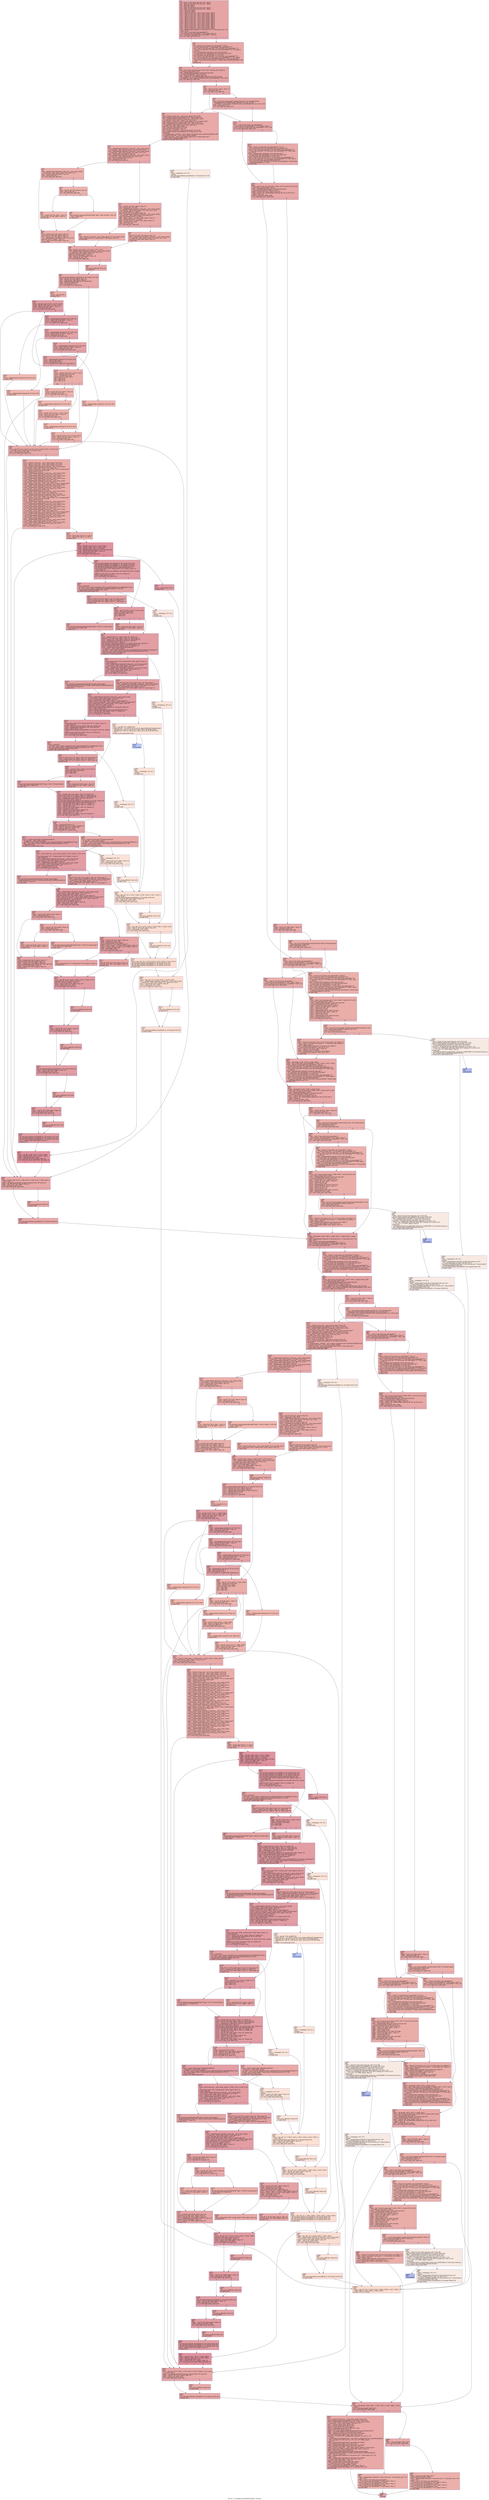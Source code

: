 digraph "CFG for '_Z11compare_oneN5boost3anyES0_' function" {
	label="CFG for '_Z11compare_oneN5boost3anyES0_' function";

	Node0x555c8d3e45e0 [shape=record,color="#3d50c3ff", style=filled, fillcolor="#c5333470",label="{%3:\l  %4 = alloca %\"class.boost::bad_any_cast\", align 8\l  %5 = alloca %\"class.boost::bad_any_cast\", align 8\l  %6 = alloca i64, align 8\l  %7 = alloca i64, align 8\l  %8 = alloca %\"class.boost::bad_any_cast\", align 8\l  %9 = alloca %\"class.boost::bad_any_cast\", align 8\l  %10 = alloca i64, align 8\l  %11 = alloca i64, align 8\l  %12 = alloca %\"class.std::__cxx11::basic_string\", align 8\l  %13 = alloca %\"class.std::__cxx11::basic_string\", align 8\l  %14 = alloca %\"class.std::__cxx11::basic_string\", align 8\l  %15 = alloca %\"class.std::__cxx11::basic_string\", align 8\l  %16 = alloca %\"class.std::__cxx11::basic_string\", align 8\l  %17 = alloca %\"class.std::__cxx11::basic_string\", align 8\l  %18 = alloca %\"class.std::__cxx11::basic_string\", align 8\l  %19 = alloca %\"class.std::__cxx11::basic_string\", align 8\l  %20 = alloca %\"class.std::__cxx11::basic_string\", align 8\l  %21 = alloca %\"class.std::__cxx11::basic_string\", align 8\l  %22 = alloca %\"class.std::__cxx11::basic_string\", align 8\l  %23 = alloca %\"class.std::__cxx11::basic_string\", align 8\l  %24 = alloca %\"class.std::__cxx11::basic_string\", align 8\l  %25 = getelementptr inbounds %\"class.boost::any\", %\"class.boost::any\"* %1,\l... i64 0, i32 0\l  %26 = load %\"class.boost::any::placeholder\"*,\l... %\"class.boost::any::placeholder\"** %25, align 8, !tbaa !3\l  %27 = icmp eq %\"class.boost::any::placeholder\"* %26, null\l  br i1 %27, label %34, label %28\l|{<s0>T|<s1>F}}"];
	Node0x555c8d3e45e0:s0 -> Node0x555c8d3e83c0;
	Node0x555c8d3e45e0:s1 -> Node0x555c8d3ea1b0;
	Node0x555c8d3ea1b0 [shape=record,color="#3d50c3ff", style=filled, fillcolor="#ca3b3770",label="{%28:\l28:                                               \l  %29 = bitcast %\"class.boost::any::placeholder\"* %26 to\l... %\"class.std::type_info\"* (%\"class.boost::any::placeholder\"*)***\l  %30 = load %\"class.std::type_info\"* (%\"class.boost::any::placeholder\"*)**,\l... %\"class.std::type_info\"* (%\"class.boost::any::placeholder\"*)*** %29, align 8,\l... !tbaa !8\l  %31 = getelementptr inbounds %\"class.std::type_info\"*\l... (%\"class.boost::any::placeholder\"*)*, %\"class.std::type_info\"*\l... (%\"class.boost::any::placeholder\"*)** %30, i64 2\l  %32 = load %\"class.std::type_info\"* (%\"class.boost::any::placeholder\"*)*,\l... %\"class.std::type_info\"* (%\"class.boost::any::placeholder\"*)** %31, align 8\l  %33 = tail call nonnull align 8 dereferenceable(16) %\"class.std::type_info\"*\l... %32(%\"class.boost::any::placeholder\"* nonnull align 8 dereferenceable(8) %26)\l... #20\l  br label %34\l}"];
	Node0x555c8d3ea1b0 -> Node0x555c8d3e83c0;
	Node0x555c8d3e83c0 [shape=record,color="#3d50c3ff", style=filled, fillcolor="#c5333470",label="{%34:\l34:                                               \l  %35 = phi %\"class.std::type_info\"* [ %33, %28 ], [ bitcast (i8** @_ZTIv to\l... %\"class.std::type_info\"*), %3 ]\l  %36 = getelementptr inbounds %\"class.std::type_info\",\l... %\"class.std::type_info\"* %35, i64 0, i32 1\l  %37 = load i8*, i8** %36, align 8, !tbaa !10\l  %38 = icmp eq i8* %37, getelementptr inbounds ([53 x i8], [53 x i8]*\l... @_ZTSNSt7__cxx1112basic_stringIcSt11char_traitsIcESaIcEEE, i64 0, i64 0)\l  br i1 %38, label %45, label %39\l|{<s0>T|<s1>F}}"];
	Node0x555c8d3e83c0:s0 -> Node0x555c8d3eaa80;
	Node0x555c8d3e83c0:s1 -> Node0x555c8d3eaad0;
	Node0x555c8d3eaad0 [shape=record,color="#3d50c3ff", style=filled, fillcolor="#ca3b3770",label="{%39:\l39:                                               \l  %40 = load i8, i8* %37, align 1, !tbaa !12\l  %41 = icmp eq i8 %40, 42\l  br i1 %41, label %376, label %42\l|{<s0>T|<s1>F}}"];
	Node0x555c8d3eaad0:s0 -> Node0x555c8d3eaf80;
	Node0x555c8d3eaad0:s1 -> Node0x555c8d3eb010;
	Node0x555c8d3eb010 [shape=record,color="#3d50c3ff", style=filled, fillcolor="#cc403a70",label="{%42:\l42:                                               \l  %43 = tail call i32 @strcmp(i8* noundef nonnull %37, i8* noundef nonnull\l... dereferenceable(53) getelementptr inbounds ([53 x i8], [53 x i8]*\l... @_ZTSNSt7__cxx1112basic_stringIcSt11char_traitsIcESaIcEEE, i64 0, i64 0)) #20\l  %44 = icmp eq i32 %43, 0\l  br i1 %44, label %45, label %376\l|{<s0>T|<s1>F}}"];
	Node0x555c8d3eb010:s0 -> Node0x555c8d3eaa80;
	Node0x555c8d3eb010:s1 -> Node0x555c8d3eaf80;
	Node0x555c8d3eaa80 [shape=record,color="#3d50c3ff", style=filled, fillcolor="#ca3b3770",label="{%45:\l45:                                               \l  %46 = bitcast %\"class.std::__cxx11::basic_string\"* %12 to i8*\l  call void @llvm.lifetime.start.p0i8(i64 32, i8* nonnull %46) #20\l  %47 = getelementptr inbounds %\"class.std::__cxx11::basic_string\",\l... %\"class.std::__cxx11::basic_string\"* %12, i64 0, i32 2\l  %48 = bitcast %\"class.std::__cxx11::basic_string\"* %12 to %union.anon**\l  store %union.anon* %47, %union.anon** %48, align 8, !tbaa !13\l  %49 = getelementptr inbounds %\"class.std::__cxx11::basic_string\",\l... %\"class.std::__cxx11::basic_string\"* %12, i64 0, i32 1\l  store i64 0, i64* %49, align 8, !tbaa !15\l  %50 = bitcast %union.anon* %47 to i8*\l  store i8 0, i8* %50, align 8, !tbaa !12\l  %51 = bitcast %\"class.std::__cxx11::basic_string\"* %13 to i8*\l  call void @llvm.lifetime.start.p0i8(i64 32, i8* nonnull %51) #20\l  invoke void\l... @_ZN5boost8any_castINSt7__cxx1112basic_stringIcSt11char_traitsIcESaIcEEEEET_RN\l...S_3anyE(%\"class.std::__cxx11::basic_string\"* nonnull\l... sret(%\"class.std::__cxx11::basic_string\") align 8 %13, %\"class.boost::any\"*\l... nonnull align 8 dereferenceable(8) %1)\l          to label %52 unwind label %188\l}"];
	Node0x555c8d3eaa80 -> Node0x555c8d3ec720;
	Node0x555c8d3eaa80 -> Node0x555c8d3ec7b0;
	Node0x555c8d3ec720 [shape=record,color="#3d50c3ff", style=filled, fillcolor="#ca3b3770",label="{%52:\l52:                                               \l  %53 = getelementptr inbounds %\"class.std::__cxx11::basic_string\",\l... %\"class.std::__cxx11::basic_string\"* %12, i64 0, i32 0, i32 0\l  %54 = getelementptr inbounds %\"class.std::__cxx11::basic_string\",\l... %\"class.std::__cxx11::basic_string\"* %13, i64 0, i32 0, i32 0\l  %55 = load i8*, i8** %54, align 8, !tbaa !18\l  %56 = getelementptr inbounds %\"class.std::__cxx11::basic_string\",\l... %\"class.std::__cxx11::basic_string\"* %13, i64 0, i32 2\l  %57 = bitcast %union.anon* %56 to i8*\l  %58 = icmp eq i8* %55, %57\l  br i1 %58, label %59, label %74\l|{<s0>T|<s1>F}}"];
	Node0x555c8d3ec720:s0 -> Node0x555c8d3ecdd0;
	Node0x555c8d3ec720:s1 -> Node0x555c8d3ece60;
	Node0x555c8d3ecdd0 [shape=record,color="#3d50c3ff", style=filled, fillcolor="#d24b4070",label="{%59:\l59:                                               \l  %60 = getelementptr inbounds %\"class.std::__cxx11::basic_string\",\l... %\"class.std::__cxx11::basic_string\"* %13, i64 0, i32 1\l  %61 = load i64, i64* %60, align 8, !tbaa !15\l  %62 = icmp eq i64 %61, 0\l  br i1 %62, label %69, label %63\l|{<s0>T|<s1>F}}"];
	Node0x555c8d3ecdd0:s0 -> Node0x555c8d3ed770;
	Node0x555c8d3ecdd0:s1 -> Node0x555c8d3ed7c0;
	Node0x555c8d3ed7c0 [shape=record,color="#3d50c3ff", style=filled, fillcolor="#d6524470",label="{%63:\l63:                                               \l  %64 = load i8*, i8** %53, align 8, !tbaa !18\l  %65 = icmp eq i64 %61, 1\l  br i1 %65, label %66, label %68\l|{<s0>T|<s1>F}}"];
	Node0x555c8d3ed7c0:s0 -> Node0x555c8d3ee010;
	Node0x555c8d3ed7c0:s1 -> Node0x555c8d3ee060;
	Node0x555c8d3ee010 [shape=record,color="#3d50c3ff", style=filled, fillcolor="#dc5d4a70",label="{%66:\l66:                                               \l  %67 = load i8, i8* %55, align 1, !tbaa !12\l  store i8 %67, i8* %64, align 1, !tbaa !12\l  br label %69\l}"];
	Node0x555c8d3ee010 -> Node0x555c8d3ed770;
	Node0x555c8d3ee060 [shape=record,color="#3d50c3ff", style=filled, fillcolor="#dc5d4a70",label="{%68:\l68:                                               \l  call void @llvm.memcpy.p0i8.p0i8.i64(i8* align 1 %64, i8* align 1 %55, i64\l... %61, i1 false) #20\l  br label %69\l}"];
	Node0x555c8d3ee060 -> Node0x555c8d3ed770;
	Node0x555c8d3ed770 [shape=record,color="#3d50c3ff", style=filled, fillcolor="#d24b4070",label="{%69:\l69:                                               \l  %70 = load i64, i64* %60, align 8, !tbaa !15\l  store i64 %70, i64* %49, align 8, !tbaa !15\l  %71 = load i8*, i8** %53, align 8, !tbaa !18\l  %72 = getelementptr inbounds i8, i8* %71, i64 %70\l  store i8 0, i8* %72, align 1, !tbaa !12\l  %73 = load i8*, i8** %54, align 8, !tbaa !18\l  br label %89\l}"];
	Node0x555c8d3ed770 -> Node0x555c8d3ee970;
	Node0x555c8d3ece60 [shape=record,color="#3d50c3ff", style=filled, fillcolor="#cc403a70",label="{%74:\l74:                                               \l  %75 = load i8*, i8** %53, align 8, !tbaa !18\l  %76 = icmp eq i8* %75, %50\l  %77 = getelementptr inbounds %\"class.std::__cxx11::basic_string\",\l... %\"class.std::__cxx11::basic_string\"* %12, i64 0, i32 2, i32 0\l  %78 = load i64, i64* %77, align 8\l  store i8* %55, i8** %53, align 8, !tbaa !18\l  %79 = getelementptr inbounds %\"class.std::__cxx11::basic_string\",\l... %\"class.std::__cxx11::basic_string\"* %13, i64 0, i32 1\l  %80 = bitcast i64* %79 to \<2 x i64\>*\l  %81 = load \<2 x i64\>, \<2 x i64\>* %80, align 8, !tbaa !12\l  %82 = bitcast i64* %49 to \<2 x i64\>*\l  store \<2 x i64\> %81, \<2 x i64\>* %82, align 8, !tbaa !12\l  %83 = icmp eq i8* %75, null\l  %84 = or i1 %76, %83\l  br i1 %84, label %87, label %85\l|{<s0>T|<s1>F}}"];
	Node0x555c8d3ece60:s0 -> Node0x555c8d3ef600;
	Node0x555c8d3ece60:s1 -> Node0x555c8d3ef650;
	Node0x555c8d3ef650 [shape=record,color="#3d50c3ff", style=filled, fillcolor="#d24b4070",label="{%85:\l85:                                               \l  store i8* %75, i8** %54, align 8, !tbaa !18\l  %86 = getelementptr inbounds %\"class.std::__cxx11::basic_string\",\l... %\"class.std::__cxx11::basic_string\"* %13, i64 0, i32 2, i32 0\l  store i64 %78, i64* %86, align 8, !tbaa !12\l  br label %89\l}"];
	Node0x555c8d3ef650 -> Node0x555c8d3ee970;
	Node0x555c8d3ef600 [shape=record,color="#3d50c3ff", style=filled, fillcolor="#d24b4070",label="{%87:\l87:                                               \l  %88 = bitcast %\"class.std::__cxx11::basic_string\"* %13 to %union.anon**\l  store %union.anon* %56, %union.anon** %88, align 8, !tbaa !18\l  br label %89\l}"];
	Node0x555c8d3ef600 -> Node0x555c8d3ee970;
	Node0x555c8d3ee970 [shape=record,color="#3d50c3ff", style=filled, fillcolor="#ca3b3770",label="{%89:\l89:                                               \l  %90 = phi i8* [ %73, %69 ], [ %75, %85 ], [ %57, %87 ]\l  %91 = getelementptr inbounds %\"class.std::__cxx11::basic_string\",\l... %\"class.std::__cxx11::basic_string\"* %13, i64 0, i32 1\l  store i64 0, i64* %91, align 8, !tbaa !15\l  store i8 0, i8* %90, align 1, !tbaa !12\l  %92 = load i8*, i8** %54, align 8, !tbaa !18\l  %93 = icmp eq i8* %92, %57\l  br i1 %93, label %95, label %94\l|{<s0>T|<s1>F}}"];
	Node0x555c8d3ee970:s0 -> Node0x555c8d3efe00;
	Node0x555c8d3ee970:s1 -> Node0x555c8d3efe50;
	Node0x555c8d3efe50 [shape=record,color="#3d50c3ff", style=filled, fillcolor="#cc403a70",label="{%94:\l94:                                               \l  call void @_ZdlPv(i8* %92) #20\l  br label %95\l}"];
	Node0x555c8d3efe50 -> Node0x555c8d3efe00;
	Node0x555c8d3efe00 [shape=record,color="#3d50c3ff", style=filled, fillcolor="#ca3b3770",label="{%95:\l95:                                               \l  call void @llvm.lifetime.end.p0i8(i64 32, i8* nonnull %51) #20\l  %96 = load i8*, i8** %53, align 8, !tbaa !18\l  %97 = load i64, i64* %49, align 8, !tbaa !15\l  %98 = getelementptr inbounds i8, i8* %96, i64 %97\l  %99 = ptrtoint i8* %98 to i64\l  %100 = icmp sgt i64 %97, 3\l  br i1 %100, label %101, label %124\l|{<s0>T|<s1>F}}"];
	Node0x555c8d3efe00:s0 -> Node0x555c8d3f06c0;
	Node0x555c8d3efe00:s1 -> Node0x555c8d3f0710;
	Node0x555c8d3f06c0 [shape=record,color="#3d50c3ff", style=filled, fillcolor="#d0473d70",label="{%101:\l101:                                              \l  %102 = lshr i64 %97, 2\l  br label %103\l}"];
	Node0x555c8d3f06c0 -> Node0x555c8d3f08a0;
	Node0x555c8d3f08a0 [shape=record,color="#3d50c3ff", style=filled, fillcolor="#be242e70",label="{%103:\l103:                                              \l  %104 = phi i64 [ %102, %101 ], [ %122, %120 ]\l  %105 = phi i8* [ %96, %101 ], [ %121, %120 ]\l  %106 = load i8, i8* %105, align 1, !tbaa !12\l  %107 = icmp eq i8 %106, 44\l  br i1 %107, label %149, label %108\l|{<s0>T|<s1>F}}"];
	Node0x555c8d3f08a0:s0 -> Node0x555c8d3f0ce0;
	Node0x555c8d3f08a0:s1 -> Node0x555c8d3f0d70;
	Node0x555c8d3f0d70 [shape=record,color="#3d50c3ff", style=filled, fillcolor="#be242e70",label="{%108:\l108:                                              \l  %109 = getelementptr inbounds i8, i8* %105, i64 1\l  %110 = load i8, i8* %109, align 1, !tbaa !12\l  %111 = icmp eq i8 %110, 44\l  br i1 %111, label %147, label %112\l|{<s0>T|<s1>F}}"];
	Node0x555c8d3f0d70:s0 -> Node0x555c8d3f1050;
	Node0x555c8d3f0d70:s1 -> Node0x555c8d3f10a0;
	Node0x555c8d3f10a0 [shape=record,color="#3d50c3ff", style=filled, fillcolor="#c32e3170",label="{%112:\l112:                                              \l  %113 = getelementptr inbounds i8, i8* %105, i64 2\l  %114 = load i8, i8* %113, align 1, !tbaa !12\l  %115 = icmp eq i8 %114, 44\l  br i1 %115, label %145, label %116\l|{<s0>T|<s1>F}}"];
	Node0x555c8d3f10a0:s0 -> Node0x555c8d3f1380;
	Node0x555c8d3f10a0:s1 -> Node0x555c8d3f13d0;
	Node0x555c8d3f13d0 [shape=record,color="#3d50c3ff", style=filled, fillcolor="#c32e3170",label="{%116:\l116:                                              \l  %117 = getelementptr inbounds i8, i8* %105, i64 3\l  %118 = load i8, i8* %117, align 1, !tbaa !12\l  %119 = icmp eq i8 %118, 44\l  br i1 %119, label %143, label %120\l|{<s0>T|<s1>F}}"];
	Node0x555c8d3f13d0:s0 -> Node0x555c8d3f16b0;
	Node0x555c8d3f13d0:s1 -> Node0x555c8d3f0990;
	Node0x555c8d3f0990 [shape=record,color="#3d50c3ff", style=filled, fillcolor="#c32e3170",label="{%120:\l120:                                              \l  %121 = getelementptr inbounds i8, i8* %105, i64 4\l  %122 = add nsw i64 %104, -1\l  %123 = icmp sgt i64 %104, 1\l  br i1 %123, label %103, label %124, !llvm.loop !19\l|{<s0>T|<s1>F}}"];
	Node0x555c8d3f0990:s0 -> Node0x555c8d3f08a0;
	Node0x555c8d3f0990:s1 -> Node0x555c8d3f0710;
	Node0x555c8d3f0710 [shape=record,color="#3d50c3ff", style=filled, fillcolor="#d0473d70",label="{%124:\l124:                                              \l  %125 = phi i8* [ %96, %95 ], [ %121, %120 ]\l  %126 = ptrtoint i8* %125 to i64\l  %127 = sub i64 %99, %126\l  switch i64 %127, label %362 [\l    i64 3, label %128\l    i64 2, label %133\l    i64 1, label %139\l  ]\l|{<s0>def|<s1>3|<s2>2|<s3>1}}"];
	Node0x555c8d3f0710:s0 -> Node0x555c8d3f1c80;
	Node0x555c8d3f0710:s1 -> Node0x555c8d3f1cd0;
	Node0x555c8d3f0710:s2 -> Node0x555c8d3f1d20;
	Node0x555c8d3f0710:s3 -> Node0x555c8d3f1db0;
	Node0x555c8d3f1cd0 [shape=record,color="#3d50c3ff", style=filled, fillcolor="#d8564670",label="{%128:\l128:                                              \l  %129 = load i8, i8* %125, align 1, !tbaa !12\l  %130 = icmp eq i8 %129, 44\l  br i1 %130, label %149, label %131\l|{<s0>T|<s1>F}}"];
	Node0x555c8d3f1cd0:s0 -> Node0x555c8d3f0ce0;
	Node0x555c8d3f1cd0:s1 -> Node0x555c8d3f27a0;
	Node0x555c8d3f27a0 [shape=record,color="#3d50c3ff", style=filled, fillcolor="#de614d70",label="{%131:\l131:                                              \l  %132 = getelementptr inbounds i8, i8* %125, i64 1\l  br label %133\l}"];
	Node0x555c8d3f27a0 -> Node0x555c8d3f1d20;
	Node0x555c8d3f1d20 [shape=record,color="#3d50c3ff", style=filled, fillcolor="#d6524470",label="{%133:\l133:                                              \l  %134 = phi i8* [ %132, %131 ], [ %125, %124 ]\l  %135 = load i8, i8* %134, align 1, !tbaa !12\l  %136 = icmp eq i8 %135, 44\l  br i1 %136, label %149, label %137\l|{<s0>T|<s1>F}}"];
	Node0x555c8d3f1d20:s0 -> Node0x555c8d3f0ce0;
	Node0x555c8d3f1d20:s1 -> Node0x555c8d3f2b60;
	Node0x555c8d3f2b60 [shape=record,color="#3d50c3ff", style=filled, fillcolor="#dc5d4a70",label="{%137:\l137:                                              \l  %138 = getelementptr inbounds i8, i8* %134, i64 1\l  br label %139\l}"];
	Node0x555c8d3f2b60 -> Node0x555c8d3f1db0;
	Node0x555c8d3f1db0 [shape=record,color="#3d50c3ff", style=filled, fillcolor="#d6524470",label="{%139:\l139:                                              \l  %140 = phi i8* [ %138, %137 ], [ %125, %124 ]\l  %141 = load i8, i8* %140, align 1, !tbaa !12\l  %142 = icmp eq i8 %141, 44\l  br i1 %142, label %149, label %362\l|{<s0>T|<s1>F}}"];
	Node0x555c8d3f1db0:s0 -> Node0x555c8d3f0ce0;
	Node0x555c8d3f1db0:s1 -> Node0x555c8d3f1c80;
	Node0x555c8d3f16b0 [shape=record,color="#3d50c3ff", style=filled, fillcolor="#dc5d4a70",label="{%143:\l143:                                              \l  %144 = getelementptr inbounds i8, i8* %105, i64 3\l  br label %149\l}"];
	Node0x555c8d3f16b0 -> Node0x555c8d3f0ce0;
	Node0x555c8d3f1380 [shape=record,color="#3d50c3ff", style=filled, fillcolor="#dc5d4a70",label="{%145:\l145:                                              \l  %146 = getelementptr inbounds i8, i8* %105, i64 2\l  br label %149\l}"];
	Node0x555c8d3f1380 -> Node0x555c8d3f0ce0;
	Node0x555c8d3f1050 [shape=record,color="#3d50c3ff", style=filled, fillcolor="#dc5d4a70",label="{%147:\l147:                                              \l  %148 = getelementptr inbounds i8, i8* %105, i64 1\l  br label %149\l}"];
	Node0x555c8d3f1050 -> Node0x555c8d3f0ce0;
	Node0x555c8d3f0ce0 [shape=record,color="#3d50c3ff", style=filled, fillcolor="#cc403a70",label="{%149:\l149:                                              \l  %150 = phi i8* [ %125, %128 ], [ %134, %133 ], [ %140, %139 ], [ %144, %143\l... ], [ %146, %145 ], [ %148, %147 ], [ %105, %103 ]\l  %151 = icmp eq i8* %150, %98\l  br i1 %151, label %362, label %152\l|{<s0>T|<s1>F}}"];
	Node0x555c8d3f0ce0:s0 -> Node0x555c8d3f1c80;
	Node0x555c8d3f0ce0:s1 -> Node0x555c8d3f3500;
	Node0x555c8d3f3500 [shape=record,color="#3d50c3ff", style=filled, fillcolor="#d0473d70",label="{%152:\l152:                                              \l  %153 = bitcast %\"class.std::__cxx11::basic_string\"* %14 to i8*\l  %154 = bitcast %\"class.std::__cxx11::basic_string\"* %15 to i8*\l  %155 = bitcast %\"class.std::__cxx11::basic_string\"* %16 to i8*\l  %156 = getelementptr inbounds %\"class.std::__cxx11::basic_string\",\l... %\"class.std::__cxx11::basic_string\"* %16, i64 0, i32 2\l  %157 = bitcast %\"class.std::__cxx11::basic_string\"* %16 to %union.anon**\l  %158 = bitcast %union.anon* %156 to i8*\l  %159 = bitcast i64* %11 to i8*\l  %160 = getelementptr inbounds %\"class.std::__cxx11::basic_string\",\l... %\"class.std::__cxx11::basic_string\"* %16, i64 0, i32 0, i32 0\l  %161 = getelementptr inbounds %\"class.std::__cxx11::basic_string\",\l... %\"class.std::__cxx11::basic_string\"* %16, i64 0, i32 2, i32 0\l  %162 = getelementptr inbounds %\"class.std::__cxx11::basic_string\",\l... %\"class.std::__cxx11::basic_string\"* %16, i64 0, i32 1\l  %163 = getelementptr inbounds %\"class.std::__cxx11::basic_string\",\l... %\"class.std::__cxx11::basic_string\"* %15, i64 0, i32 2\l  %164 = bitcast %\"class.std::__cxx11::basic_string\"* %15 to %union.anon**\l  %165 = getelementptr inbounds %\"class.std::__cxx11::basic_string\",\l... %\"class.std::__cxx11::basic_string\"* %15, i64 0, i32 0, i32 0\l  %166 = getelementptr inbounds %\"class.std::__cxx11::basic_string\",\l... %\"class.std::__cxx11::basic_string\"* %15, i64 0, i32 2, i32 0\l  %167 = bitcast %union.anon* %163 to i8*\l  %168 = getelementptr inbounds %\"class.std::__cxx11::basic_string\",\l... %\"class.std::__cxx11::basic_string\"* %15, i64 0, i32 1\l  %169 = bitcast %\"class.std::__cxx11::basic_string\"* %17 to i8*\l  %170 = getelementptr inbounds %\"class.std::__cxx11::basic_string\",\l... %\"class.std::__cxx11::basic_string\"* %17, i64 0, i32 2\l  %171 = bitcast %\"class.std::__cxx11::basic_string\"* %17 to %union.anon**\l  %172 = bitcast %union.anon* %170 to i8*\l  %173 = bitcast i64* %10 to i8*\l  %174 = getelementptr inbounds %\"class.std::__cxx11::basic_string\",\l... %\"class.std::__cxx11::basic_string\"* %17, i64 0, i32 0, i32 0\l  %175 = getelementptr inbounds %\"class.std::__cxx11::basic_string\",\l... %\"class.std::__cxx11::basic_string\"* %17, i64 0, i32 2, i32 0\l  %176 = getelementptr inbounds %\"class.std::__cxx11::basic_string\",\l... %\"class.std::__cxx11::basic_string\"* %17, i64 0, i32 1\l  %177 = getelementptr inbounds %\"class.std::__cxx11::basic_string\",\l... %\"class.std::__cxx11::basic_string\"* %14, i64 0, i32 2\l  %178 = bitcast %\"class.std::__cxx11::basic_string\"* %14 to %union.anon**\l  %179 = getelementptr inbounds %\"class.std::__cxx11::basic_string\",\l... %\"class.std::__cxx11::basic_string\"* %14, i64 0, i32 0, i32 0\l  %180 = getelementptr inbounds %\"class.std::__cxx11::basic_string\",\l... %\"class.std::__cxx11::basic_string\"* %14, i64 0, i32 2, i32 0\l  %181 = bitcast %union.anon* %177 to i8*\l  %182 = getelementptr inbounds %\"class.std::__cxx11::basic_string\",\l... %\"class.std::__cxx11::basic_string\"* %14, i64 0, i32 1\l  %183 = getelementptr inbounds %\"class.std::__cxx11::basic_string\",\l... %\"class.std::__cxx11::basic_string\"* %12, i64 0, i32 2, i32 0\l  %184 = icmp eq i64 %97, 0\l  br i1 %184, label %362, label %185\l|{<s0>T|<s1>F}}"];
	Node0x555c8d3f3500:s0 -> Node0x555c8d3f1c80;
	Node0x555c8d3f3500:s1 -> Node0x555c8d3f49b0;
	Node0x555c8d3f49b0 [shape=record,color="#3d50c3ff", style=filled, fillcolor="#d24b4070",label="{%185:\l185:                                              \l  %186 = bitcast i64* %182 to \<2 x i64\>*\l  %187 = bitcast i64* %49 to \<2 x i64\>*\l  br label %190\l}"];
	Node0x555c8d3f49b0 -> Node0x555c8d3f4b90;
	Node0x555c8d3ec7b0 [shape=record,color="#3d50c3ff", style=filled, fillcolor="#f2cab570",label="{%188:\l188:                                              \l  %189 = landingpad \{ i8*, i32 \}\l          cleanup\l  call void @llvm.lifetime.end.p0i8(i64 32, i8* nonnull %51) #20\l  br label %369\l}"];
	Node0x555c8d3ec7b0 -> Node0x555c8d3f4e60;
	Node0x555c8d3f4b90 [shape=record,color="#b70d28ff", style=filled, fillcolor="#b70d2870",label="{%190:\l190:                                              \l  %191 = phi i64 [ %359, %357 ], [ %97, %185 ]\l  %192 = phi i8* [ %361, %357 ], [ %96, %185 ]\l  %193 = phi i64 [ %358, %357 ], [ 0, %185 ]\l  %194 = getelementptr inbounds i8, i8* %192, i64 %193\l  %195 = load i8, i8* %194, align 1, !tbaa !12\l  %196 = icmp eq i8 %195, 44\l  br i1 %196, label %199, label %197\l|{<s0>T|<s1>F}}"];
	Node0x555c8d3f4b90:s0 -> Node0x555c8d3f5350;
	Node0x555c8d3f4b90:s1 -> Node0x555c8d3f53a0;
	Node0x555c8d3f53a0 [shape=record,color="#3d50c3ff", style=filled, fillcolor="#be242e70",label="{%197:\l197:                                              \l  %198 = add nuw i64 %193, 1\l  br label %357\l}"];
	Node0x555c8d3f53a0 -> Node0x555c8d3f4f20;
	Node0x555c8d3f5350 [shape=record,color="#3d50c3ff", style=filled, fillcolor="#be242e70",label="{%199:\l199:                                              \l  call void @llvm.lifetime.start.p0i8(i64 32, i8* nonnull %153) #20\l  call void @llvm.lifetime.start.p0i8(i64 32, i8* nonnull %154) #20\l  call void @llvm.lifetime.start.p0i8(i64 32, i8* nonnull %155) #20\l  call void @llvm.experimental.noalias.scope.decl(metadata !21)\l  store %union.anon* %156, %union.anon** %157, align 8, !tbaa !13,\l... !alias.scope !21\l  call void @llvm.lifetime.start.p0i8(i64 8, i8* nonnull %159) #20, !noalias\l... !21\l  store i64 %193, i64* %11, align 8, !tbaa !24, !noalias !21\l  %200 = icmp ugt i64 %193, 15\l  br i1 %200, label %201, label %205\l|{<s0>T|<s1>F}}"];
	Node0x555c8d3f5350:s0 -> Node0x555c8d3f6d10;
	Node0x555c8d3f5350:s1 -> Node0x555c8d3f6da0;
	Node0x555c8d3f6d10 [shape=record,color="#3d50c3ff", style=filled, fillcolor="#c32e3170",label="{%201:\l201:                                              \l  %202 = invoke i8*\l... @_ZNSt7__cxx1112basic_stringIcSt11char_traitsIcESaIcEE9_M_createERmm(%\"class.s\l...td::__cxx11::basic_string\"* nonnull align 8 dereferenceable(32) %16, i64*\l... nonnull align 8 dereferenceable(8) %11, i64 0)\l          to label %203 unwind label %332\l}"];
	Node0x555c8d3f6d10 -> Node0x555c8d3f6f80;
	Node0x555c8d3f6d10 -> Node0x555c8d3f6fd0;
	Node0x555c8d3f6f80 [shape=record,color="#3d50c3ff", style=filled, fillcolor="#c32e3170",label="{%203:\l203:                                              \l  store i8* %202, i8** %160, align 8, !tbaa !18, !alias.scope !21\l  %204 = load i64, i64* %11, align 8, !tbaa !24, !noalias !21\l  store i64 %204, i64* %161, align 8, !tbaa !12, !alias.scope !21\l  br label %205\l}"];
	Node0x555c8d3f6f80 -> Node0x555c8d3f6da0;
	Node0x555c8d3f6da0 [shape=record,color="#3d50c3ff", style=filled, fillcolor="#be242e70",label="{%205:\l205:                                              \l  %206 = phi i8* [ %202, %203 ], [ %158, %199 ]\l  %207 = trunc i64 %193 to i32\l  switch i32 %207, label %210 [\l    i32 1, label %208\l    i32 0, label %211\l  ]\l|{<s0>def|<s1>1|<s2>0}}"];
	Node0x555c8d3f6da0:s0 -> Node0x555c8d3f7c90;
	Node0x555c8d3f6da0:s1 -> Node0x555c8d3f7ce0;
	Node0x555c8d3f6da0:s2 -> Node0x555c8d3f7d70;
	Node0x555c8d3f7ce0 [shape=record,color="#3d50c3ff", style=filled, fillcolor="#c5333470",label="{%208:\l208:                                              \l  %209 = load i8, i8* %192, align 1, !tbaa !12\l  store i8 %209, i8* %206, align 1, !tbaa !12\l  br label %211\l}"];
	Node0x555c8d3f7ce0 -> Node0x555c8d3f7d70;
	Node0x555c8d3f7c90 [shape=record,color="#3d50c3ff", style=filled, fillcolor="#c5333470",label="{%210:\l210:                                              \l  call void @llvm.memcpy.p0i8.p0i8.i64(i8* align 1 %206, i8* nonnull align 1\l... %192, i64 %193, i1 false) #20\l  br label %211\l}"];
	Node0x555c8d3f7c90 -> Node0x555c8d3f7d70;
	Node0x555c8d3f7d70 [shape=record,color="#3d50c3ff", style=filled, fillcolor="#be242e70",label="{%211:\l211:                                              \l  %212 = load i64, i64* %11, align 8, !tbaa !24, !noalias !21\l  store i64 %212, i64* %162, align 8, !tbaa !15, !alias.scope !21\l  %213 = load i8*, i8** %160, align 8, !tbaa !18, !alias.scope !21\l  %214 = getelementptr inbounds i8, i8* %213, i64 %212\l  store i8 0, i8* %214, align 1, !tbaa !12\l  call void @llvm.lifetime.end.p0i8(i64 8, i8* nonnull %159) #20, !noalias !21\l  call void @llvm.experimental.noalias.scope.decl(metadata !25)\l  %215 = load i64, i64* %162, align 8, !tbaa !15, !noalias !25\l  %216 = invoke nonnull align 8 dereferenceable(32)\l... %\"class.std::__cxx11::basic_string\"*\l... @_ZNSt7__cxx1112basic_stringIcSt11char_traitsIcESaIcEE14_M_replace_auxEmmmc(%\"\l...class.std::__cxx11::basic_string\"* nonnull align 8 dereferenceable(32) %16,\l... i64 %215, i64 0, i64 1, i8 signext 46)\l          to label %217 unwind label %334\l}"];
	Node0x555c8d3f7d70 -> Node0x555c8d3e9da0;
	Node0x555c8d3f7d70 -> Node0x555c8d3e9e30;
	Node0x555c8d3e9da0 [shape=record,color="#3d50c3ff", style=filled, fillcolor="#be242e70",label="{%217:\l217:                                              \l  store %union.anon* %163, %union.anon** %164, align 8, !tbaa !13,\l... !alias.scope !25\l  %218 = getelementptr inbounds %\"class.std::__cxx11::basic_string\",\l... %\"class.std::__cxx11::basic_string\"* %216, i64 0, i32 0, i32 0\l  %219 = load i8*, i8** %218, align 8, !tbaa !18\l  %220 = getelementptr inbounds %\"class.std::__cxx11::basic_string\",\l... %\"class.std::__cxx11::basic_string\"* %216, i64 0, i32 2\l  %221 = bitcast %union.anon* %220 to i8*\l  %222 = icmp eq i8* %219, %221\l  br i1 %222, label %223, label %224\l|{<s0>T|<s1>F}}"];
	Node0x555c8d3e9da0:s0 -> Node0x555c8d3ea110;
	Node0x555c8d3e9da0:s1 -> Node0x555c8d3fa2f0;
	Node0x555c8d3ea110 [shape=record,color="#3d50c3ff", style=filled, fillcolor="#c5333470",label="{%223:\l223:                                              \l  call void @llvm.memcpy.p0i8.p0i8.i64(i8* noundef nonnull align 8\l... dereferenceable(16) %167, i8* noundef nonnull align 8 dereferenceable(16)\l... %219, i64 16, i1 false) #20\l  br label %227\l}"];
	Node0x555c8d3ea110 -> Node0x555c8d3fa630;
	Node0x555c8d3fa2f0 [shape=record,color="#3d50c3ff", style=filled, fillcolor="#c32e3170",label="{%224:\l224:                                              \l  store i8* %219, i8** %165, align 8, !tbaa !18, !alias.scope !25\l  %225 = getelementptr inbounds %\"class.std::__cxx11::basic_string\",\l... %\"class.std::__cxx11::basic_string\"* %216, i64 0, i32 2, i32 0\l  %226 = load i64, i64* %225, align 8, !tbaa !12\l  store i64 %226, i64* %166, align 8, !tbaa !12, !alias.scope !25\l  br label %227\l}"];
	Node0x555c8d3fa2f0 -> Node0x555c8d3fa630;
	Node0x555c8d3fa630 [shape=record,color="#3d50c3ff", style=filled, fillcolor="#be242e70",label="{%227:\l227:                                              \l  %228 = getelementptr inbounds %\"class.std::__cxx11::basic_string\",\l... %\"class.std::__cxx11::basic_string\"* %216, i64 0, i32 1\l  %229 = load i64, i64* %228, align 8, !tbaa !15\l  store i64 %229, i64* %168, align 8, !tbaa !15, !alias.scope !25\l  %230 = bitcast %\"class.std::__cxx11::basic_string\"* %216 to %union.anon**\l  store %union.anon* %220, %union.anon** %230, align 8, !tbaa !18\l  store i64 0, i64* %228, align 8, !tbaa !15\l  store i8 0, i8* %221, align 8, !tbaa !12\l  call void @llvm.lifetime.start.p0i8(i64 32, i8* nonnull %169) #20\l  %231 = add nuw i64 %193, 1\l  call void @llvm.experimental.noalias.scope.decl(metadata !28)\l  %232 = load i64, i64* %49, align 8, !tbaa !15, !noalias !28\l  %233 = icmp ugt i64 %232, %193\l  br i1 %233, label %237, label %234\l|{<s0>T|<s1>F}}"];
	Node0x555c8d3fa630:s0 -> Node0x555c8d3fb920;
	Node0x555c8d3fa630:s1 -> Node0x555c8d3fb9b0;
	Node0x555c8d3fb9b0 [shape=record,color="#3d50c3ff", style=filled, fillcolor="#f6bfa670",label="{%234:\l234:                                              \l  %235 = and i64 %231, 4294967295\l  invoke void (i8*, ...) @_ZSt24__throw_out_of_range_fmtPKcz(i8* getelementptr\l... inbounds ([55 x i8], [55 x i8]* @.str.3, i64 0, i64 0), i8* getelementptr\l... inbounds ([21 x i8], [21 x i8]* @.str.5, i64 0, i64 0), i64 %235, i64 %232)\l... #21\l          to label %236 unwind label %338\l}"];
	Node0x555c8d3fb9b0 -> Node0x555c8d3fbca0;
	Node0x555c8d3fb9b0 -> Node0x555c8d3fbcf0;
	Node0x555c8d3fbca0 [shape=record,color="#3d50c3ff", style=filled, fillcolor="#5f7fe870",label="{%236:\l236:                                              \l  unreachable\l}"];
	Node0x555c8d3fb920 [shape=record,color="#3d50c3ff", style=filled, fillcolor="#be242e70",label="{%237:\l237:                                              \l  store %union.anon* %170, %union.anon** %171, align 8, !tbaa !13,\l... !alias.scope !28\l  %238 = load i8*, i8** %53, align 8, !tbaa !18, !noalias !28\l  %239 = getelementptr inbounds i8, i8* %238, i64 %231\l  %240 = sub i64 %232, %231\l  call void @llvm.lifetime.start.p0i8(i64 8, i8* nonnull %173) #20, !noalias\l... !28\l  store i64 %240, i64* %10, align 8, !tbaa !24, !noalias !28\l  %241 = icmp ugt i64 %240, 15\l  br i1 %241, label %242, label %246\l|{<s0>T|<s1>F}}"];
	Node0x555c8d3fb920:s0 -> Node0x555c8d3fc5e0;
	Node0x555c8d3fb920:s1 -> Node0x555c8d3fc670;
	Node0x555c8d3fc5e0 [shape=record,color="#3d50c3ff", style=filled, fillcolor="#c32e3170",label="{%242:\l242:                                              \l  %243 = invoke i8*\l... @_ZNSt7__cxx1112basic_stringIcSt11char_traitsIcESaIcEE9_M_createERmm(%\"class.s\l...td::__cxx11::basic_string\"* nonnull align 8 dereferenceable(32) %17, i64*\l... nonnull align 8 dereferenceable(8) %10, i64 0)\l          to label %244 unwind label %336\l}"];
	Node0x555c8d3fc5e0 -> Node0x555c8d3fc800;
	Node0x555c8d3fc5e0 -> Node0x555c8d3fc850;
	Node0x555c8d3fc800 [shape=record,color="#3d50c3ff", style=filled, fillcolor="#c32e3170",label="{%244:\l244:                                              \l  store i8* %243, i8** %174, align 8, !tbaa !18, !alias.scope !28\l  %245 = load i64, i64* %10, align 8, !tbaa !24, !noalias !28\l  store i64 %245, i64* %175, align 8, !tbaa !12, !alias.scope !28\l  br label %246\l}"];
	Node0x555c8d3fc800 -> Node0x555c8d3fc670;
	Node0x555c8d3fc670 [shape=record,color="#3d50c3ff", style=filled, fillcolor="#be242e70",label="{%246:\l246:                                              \l  %247 = phi i8* [ %243, %244 ], [ %172, %237 ]\l  switch i64 %240, label %250 [\l    i64 1, label %248\l    i64 0, label %251\l  ]\l|{<s0>def|<s1>1|<s2>0}}"];
	Node0x555c8d3fc670:s0 -> Node0x555c8d3fd140;
	Node0x555c8d3fc670:s1 -> Node0x555c8d3fd190;
	Node0x555c8d3fc670:s2 -> Node0x555c8d3fd220;
	Node0x555c8d3fd190 [shape=record,color="#3d50c3ff", style=filled, fillcolor="#c5333470",label="{%248:\l248:                                              \l  %249 = load i8, i8* %239, align 1, !tbaa !12\l  store i8 %249, i8* %247, align 1, !tbaa !12\l  br label %251\l}"];
	Node0x555c8d3fd190 -> Node0x555c8d3fd220;
	Node0x555c8d3fd140 [shape=record,color="#3d50c3ff", style=filled, fillcolor="#c5333470",label="{%250:\l250:                                              \l  call void @llvm.memcpy.p0i8.p0i8.i64(i8* align 1 %247, i8* nonnull align 1\l... %239, i64 %240, i1 false) #20\l  br label %251\l}"];
	Node0x555c8d3fd140 -> Node0x555c8d3fd220;
	Node0x555c8d3fd220 [shape=record,color="#3d50c3ff", style=filled, fillcolor="#be242e70",label="{%251:\l251:                                              \l  %252 = load i64, i64* %10, align 8, !tbaa !24, !noalias !28\l  store i64 %252, i64* %176, align 8, !tbaa !15, !alias.scope !28\l  %253 = load i8*, i8** %174, align 8, !tbaa !18, !alias.scope !28\l  %254 = getelementptr inbounds i8, i8* %253, i64 %252\l  store i8 0, i8* %254, align 1, !tbaa !12\l  call void @llvm.lifetime.end.p0i8(i64 8, i8* nonnull %173) #20, !noalias !28\l  call void @llvm.experimental.noalias.scope.decl(metadata !31)\l  %255 = load i64, i64* %168, align 8, !tbaa !15, !noalias !31\l  %256 = load i64, i64* %176, align 8, !tbaa !15, !noalias !31\l  %257 = add i64 %256, %255\l  %258 = load i8*, i8** %165, align 8, !tbaa !18, !noalias !31\l  %259 = icmp eq i8* %258, %167\l  %260 = load i64, i64* %166, align 8, !noalias !31\l  %261 = select i1 %259, i64 15, i64 %260\l  %262 = icmp ugt i64 %257, %261\l  %263 = load i8*, i8** %174, align 8, !tbaa !18, !noalias !31\l  br i1 %262, label %264, label %271\l|{<s0>T|<s1>F}}"];
	Node0x555c8d3fd220:s0 -> Node0x555c8d3f22c0;
	Node0x555c8d3fd220:s1 -> Node0x555c8d3f2350;
	Node0x555c8d3f22c0 [shape=record,color="#3d50c3ff", style=filled, fillcolor="#c32e3170",label="{%264:\l264:                                              \l  %265 = icmp eq i8* %263, %172\l  %266 = load i64, i64* %175, align 8, !noalias !31\l  %267 = select i1 %265, i64 15, i64 %266\l  %268 = icmp ugt i64 %257, %267\l  br i1 %268, label %271, label %269\l|{<s0>T|<s1>F}}"];
	Node0x555c8d3f22c0:s0 -> Node0x555c8d3f2350;
	Node0x555c8d3f22c0:s1 -> Node0x555c8d3f2640;
	Node0x555c8d3f2640 [shape=record,color="#3d50c3ff", style=filled, fillcolor="#ca3b3770",label="{%269:\l269:                                              \l  %270 = invoke nonnull align 8 dereferenceable(32)\l... %\"class.std::__cxx11::basic_string\"*\l... @_ZNSt7__cxx1112basic_stringIcSt11char_traitsIcESaIcEE10_M_replaceEmmPKcm(%\"cl\l...ass.std::__cxx11::basic_string\"* nonnull align 8 dereferenceable(32) %17, i64\l... 0, i64 0, i8* %258, i64 %255)\l          to label %273 unwind label %340\l}"];
	Node0x555c8d3f2640 -> Node0x555c8d3ff630;
	Node0x555c8d3f2640 -> Node0x555c8d3ff680;
	Node0x555c8d3f2350 [shape=record,color="#3d50c3ff", style=filled, fillcolor="#be242e70",label="{%271:\l271:                                              \l  %272 = invoke nonnull align 8 dereferenceable(32)\l... %\"class.std::__cxx11::basic_string\"*\l... @_ZNSt7__cxx1112basic_stringIcSt11char_traitsIcESaIcEE9_M_appendEPKcm(%\"class.\l...std::__cxx11::basic_string\"* nonnull align 8 dereferenceable(32) %15, i8*\l... %263, i64 %256)\l          to label %273 unwind label %340\l}"];
	Node0x555c8d3f2350 -> Node0x555c8d3ff630;
	Node0x555c8d3f2350 -> Node0x555c8d3ff680;
	Node0x555c8d3ff630 [shape=record,color="#3d50c3ff", style=filled, fillcolor="#be242e70",label="{%273:\l273:                                              \l  %274 = phi %\"class.std::__cxx11::basic_string\"* [ %270, %269 ], [ %272, %271\l... ]\l  store %union.anon* %177, %union.anon** %178, align 8, !tbaa !13,\l... !alias.scope !31\l  %275 = getelementptr inbounds %\"class.std::__cxx11::basic_string\",\l... %\"class.std::__cxx11::basic_string\"* %274, i64 0, i32 0, i32 0\l  %276 = load i8*, i8** %275, align 8, !tbaa !18\l  %277 = getelementptr inbounds %\"class.std::__cxx11::basic_string\",\l... %\"class.std::__cxx11::basic_string\"* %274, i64 0, i32 2\l  %278 = bitcast %union.anon* %277 to i8*\l  %279 = icmp eq i8* %276, %278\l  br i1 %279, label %280, label %281\l|{<s0>T|<s1>F}}"];
	Node0x555c8d3ff630:s0 -> Node0x555c8d4000d0;
	Node0x555c8d3ff630:s1 -> Node0x555c8d400120;
	Node0x555c8d4000d0 [shape=record,color="#3d50c3ff", style=filled, fillcolor="#c5333470",label="{%280:\l280:                                              \l  call void @llvm.memcpy.p0i8.p0i8.i64(i8* noundef nonnull align 8\l... dereferenceable(16) %181, i8* noundef nonnull align 8 dereferenceable(16)\l... %276, i64 16, i1 false) #20\l  br label %284\l}"];
	Node0x555c8d4000d0 -> Node0x555c8d400430;
	Node0x555c8d400120 [shape=record,color="#3d50c3ff", style=filled, fillcolor="#c32e3170",label="{%281:\l281:                                              \l  store i8* %276, i8** %179, align 8, !tbaa !18, !alias.scope !31\l  %282 = getelementptr inbounds %\"class.std::__cxx11::basic_string\",\l... %\"class.std::__cxx11::basic_string\"* %274, i64 0, i32 2, i32 0\l  %283 = load i64, i64* %282, align 8, !tbaa !12\l  store i64 %283, i64* %180, align 8, !tbaa !12, !alias.scope !31\l  br label %284\l}"];
	Node0x555c8d400120 -> Node0x555c8d400430;
	Node0x555c8d400430 [shape=record,color="#3d50c3ff", style=filled, fillcolor="#be242e70",label="{%284:\l284:                                              \l  %285 = getelementptr inbounds %\"class.std::__cxx11::basic_string\",\l... %\"class.std::__cxx11::basic_string\"* %274, i64 0, i32 1\l  %286 = load i64, i64* %285, align 8, !tbaa !15\l  store i64 %286, i64* %182, align 8, !tbaa !15, !alias.scope !31\l  %287 = bitcast %\"class.std::__cxx11::basic_string\"* %274 to %union.anon**\l  store %union.anon* %277, %union.anon** %287, align 8, !tbaa !18\l  store i64 0, i64* %285, align 8, !tbaa !15\l  store i8 0, i8* %278, align 8, !tbaa !12\l  %288 = load i8*, i8** %179, align 8, !tbaa !18\l  %289 = icmp eq i8* %288, %181\l  br i1 %289, label %290, label %304\l|{<s0>T|<s1>F}}"];
	Node0x555c8d400430:s0 -> Node0x555c8d400cf0;
	Node0x555c8d400430:s1 -> Node0x555c8d400d80;
	Node0x555c8d400cf0 [shape=record,color="#3d50c3ff", style=filled, fillcolor="#c5333470",label="{%290:\l290:                                              \l  %291 = load i64, i64* %182, align 8, !tbaa !15\l  %292 = icmp eq i64 %291, 0\l  br i1 %292, label %299, label %293\l|{<s0>T|<s1>F}}"];
	Node0x555c8d400cf0:s0 -> Node0x555c8d400fc0;
	Node0x555c8d400cf0:s1 -> Node0x555c8d401010;
	Node0x555c8d401010 [shape=record,color="#3d50c3ff", style=filled, fillcolor="#ca3b3770",label="{%293:\l293:                                              \l  %294 = load i8*, i8** %53, align 8, !tbaa !18\l  %295 = icmp eq i64 %291, 1\l  br i1 %295, label %296, label %298\l|{<s0>T|<s1>F}}"];
	Node0x555c8d401010:s0 -> Node0x555c8d3f84b0;
	Node0x555c8d401010:s1 -> Node0x555c8d3f8500;
	Node0x555c8d3f84b0 [shape=record,color="#3d50c3ff", style=filled, fillcolor="#d0473d70",label="{%296:\l296:                                              \l  %297 = load i8, i8* %181, align 8, !tbaa !12\l  store i8 %297, i8* %294, align 1, !tbaa !12\l  br label %299\l}"];
	Node0x555c8d3f84b0 -> Node0x555c8d400fc0;
	Node0x555c8d3f8500 [shape=record,color="#3d50c3ff", style=filled, fillcolor="#d0473d70",label="{%298:\l298:                                              \l  call void @llvm.memcpy.p0i8.p0i8.i64(i8* align 1 %294, i8* nonnull align 8\l... %181, i64 %291, i1 false) #20\l  br label %299\l}"];
	Node0x555c8d3f8500 -> Node0x555c8d400fc0;
	Node0x555c8d400fc0 [shape=record,color="#3d50c3ff", style=filled, fillcolor="#c5333470",label="{%299:\l299:                                              \l  %300 = load i64, i64* %182, align 8, !tbaa !15\l  store i64 %300, i64* %49, align 8, !tbaa !15\l  %301 = load i8*, i8** %53, align 8, !tbaa !18\l  %302 = getelementptr inbounds i8, i8* %301, i64 %300\l  store i8 0, i8* %302, align 1, !tbaa !12\l  %303 = load i8*, i8** %179, align 8, !tbaa !18\l  br label %313\l}"];
	Node0x555c8d400fc0 -> Node0x555c8d3f8d30;
	Node0x555c8d400d80 [shape=record,color="#3d50c3ff", style=filled, fillcolor="#c32e3170",label="{%304:\l304:                                              \l  %305 = load i8*, i8** %53, align 8, !tbaa !18\l  %306 = icmp eq i8* %305, %50\l  %307 = load i64, i64* %183, align 8\l  store i8* %288, i8** %53, align 8, !tbaa !18\l  %308 = load \<2 x i64\>, \<2 x i64\>* %186, align 8, !tbaa !12\l  store \<2 x i64\> %308, \<2 x i64\>* %187, align 8, !tbaa !12\l  %309 = icmp eq i8* %305, null\l  %310 = or i1 %306, %309\l  br i1 %310, label %312, label %311\l|{<s0>T|<s1>F}}"];
	Node0x555c8d400d80:s0 -> Node0x555c8d3f9210;
	Node0x555c8d400d80:s1 -> Node0x555c8d3f9260;
	Node0x555c8d3f9260 [shape=record,color="#3d50c3ff", style=filled, fillcolor="#ca3b3770",label="{%311:\l311:                                              \l  store i8* %305, i8** %179, align 8, !tbaa !18\l  store i64 %307, i64* %180, align 8, !tbaa !12\l  br label %313\l}"];
	Node0x555c8d3f9260 -> Node0x555c8d3f8d30;
	Node0x555c8d3f9210 [shape=record,color="#3d50c3ff", style=filled, fillcolor="#ca3b3770",label="{%312:\l312:                                              \l  store %union.anon* %177, %union.anon** %178, align 8, !tbaa !18\l  br label %313\l}"];
	Node0x555c8d3f9210 -> Node0x555c8d3f8d30;
	Node0x555c8d3f8d30 [shape=record,color="#3d50c3ff", style=filled, fillcolor="#be242e70",label="{%313:\l313:                                              \l  %314 = phi i8* [ %303, %299 ], [ %305, %311 ], [ %181, %312 ]\l  store i64 0, i64* %182, align 8, !tbaa !15\l  store i8 0, i8* %314, align 1, !tbaa !12\l  %315 = load i8*, i8** %179, align 8, !tbaa !18\l  %316 = icmp eq i8* %315, %181\l  br i1 %316, label %318, label %317\l|{<s0>T|<s1>F}}"];
	Node0x555c8d3f8d30:s0 -> Node0x555c8d3f97e0;
	Node0x555c8d3f8d30:s1 -> Node0x555c8d403ad0;
	Node0x555c8d403ad0 [shape=record,color="#3d50c3ff", style=filled, fillcolor="#c32e3170",label="{%317:\l317:                                              \l  call void @_ZdlPv(i8* %315) #20\l  br label %318\l}"];
	Node0x555c8d403ad0 -> Node0x555c8d3f97e0;
	Node0x555c8d3f97e0 [shape=record,color="#3d50c3ff", style=filled, fillcolor="#be242e70",label="{%318:\l318:                                              \l  %319 = load i8*, i8** %174, align 8, !tbaa !18\l  %320 = icmp eq i8* %319, %172\l  br i1 %320, label %322, label %321\l|{<s0>T|<s1>F}}"];
	Node0x555c8d3f97e0:s0 -> Node0x555c8d403e30;
	Node0x555c8d3f97e0:s1 -> Node0x555c8d403e80;
	Node0x555c8d403e80 [shape=record,color="#3d50c3ff", style=filled, fillcolor="#c32e3170",label="{%321:\l321:                                              \l  call void @_ZdlPv(i8* %319) #20\l  br label %322\l}"];
	Node0x555c8d403e80 -> Node0x555c8d403e30;
	Node0x555c8d403e30 [shape=record,color="#3d50c3ff", style=filled, fillcolor="#be242e70",label="{%322:\l322:                                              \l  call void @llvm.lifetime.end.p0i8(i64 32, i8* nonnull %169) #20\l  %323 = load i8*, i8** %165, align 8, !tbaa !18\l  %324 = icmp eq i8* %323, %167\l  br i1 %324, label %326, label %325\l|{<s0>T|<s1>F}}"];
	Node0x555c8d403e30:s0 -> Node0x555c8d404310;
	Node0x555c8d403e30:s1 -> Node0x555c8d404360;
	Node0x555c8d404360 [shape=record,color="#3d50c3ff", style=filled, fillcolor="#c32e3170",label="{%325:\l325:                                              \l  call void @_ZdlPv(i8* %323) #20\l  br label %326\l}"];
	Node0x555c8d404360 -> Node0x555c8d404310;
	Node0x555c8d404310 [shape=record,color="#3d50c3ff", style=filled, fillcolor="#be242e70",label="{%326:\l326:                                              \l  %327 = load i8*, i8** %160, align 8, !tbaa !18\l  %328 = icmp eq i8* %327, %158\l  br i1 %328, label %330, label %329\l|{<s0>T|<s1>F}}"];
	Node0x555c8d404310:s0 -> Node0x555c8d4046c0;
	Node0x555c8d404310:s1 -> Node0x555c8d404710;
	Node0x555c8d404710 [shape=record,color="#3d50c3ff", style=filled, fillcolor="#c32e3170",label="{%329:\l329:                                              \l  call void @_ZdlPv(i8* %327) #20\l  br label %330\l}"];
	Node0x555c8d404710 -> Node0x555c8d4046c0;
	Node0x555c8d4046c0 [shape=record,color="#3d50c3ff", style=filled, fillcolor="#be242e70",label="{%330:\l330:                                              \l  call void @llvm.lifetime.end.p0i8(i64 32, i8* nonnull %155) #20\l  call void @llvm.lifetime.end.p0i8(i64 32, i8* nonnull %154) #20\l  call void @llvm.lifetime.end.p0i8(i64 32, i8* nonnull %153) #20\l  %331 = load i64, i64* %49, align 8, !tbaa !15\l  br label %357\l}"];
	Node0x555c8d4046c0 -> Node0x555c8d3f4f20;
	Node0x555c8d3f6fd0 [shape=record,color="#3d50c3ff", style=filled, fillcolor="#f4c5ad70",label="{%332:\l332:                                              \l  %333 = landingpad \{ i8*, i32 \}\l          cleanup\l  br label %355\l}"];
	Node0x555c8d3f6fd0 -> Node0x555c8d404e70;
	Node0x555c8d3e9e30 [shape=record,color="#3d50c3ff", style=filled, fillcolor="#f6bfa670",label="{%334:\l334:                                              \l  %335 = landingpad \{ i8*, i32 \}\l          cleanup\l  br label %350\l}"];
	Node0x555c8d3e9e30 -> Node0x555c8d404f80;
	Node0x555c8d3fc850 [shape=record,color="#3d50c3ff", style=filled, fillcolor="#f4c5ad70",label="{%336:\l336:                                              \l  %337 = landingpad \{ i8*, i32 \}\l          cleanup\l  br label %345\l}"];
	Node0x555c8d3fc850 -> Node0x555c8d4050b0;
	Node0x555c8d3fbcf0 [shape=record,color="#3d50c3ff", style=filled, fillcolor="#f6bfa670",label="{%338:\l338:                                              \l  %339 = landingpad \{ i8*, i32 \}\l          cleanup\l  br label %345\l}"];
	Node0x555c8d3fbcf0 -> Node0x555c8d4050b0;
	Node0x555c8d3ff680 [shape=record,color="#3d50c3ff", style=filled, fillcolor="#f6bfa670",label="{%340:\l340:                                              \l  %341 = landingpad \{ i8*, i32 \}\l          cleanup\l  %342 = load i8*, i8** %174, align 8, !tbaa !18\l  %343 = icmp eq i8* %342, %172\l  br i1 %343, label %345, label %344\l|{<s0>T|<s1>F}}"];
	Node0x555c8d3ff680:s0 -> Node0x555c8d4050b0;
	Node0x555c8d3ff680:s1 -> Node0x555c8d4053c0;
	Node0x555c8d4053c0 [shape=record,color="#3d50c3ff", style=filled, fillcolor="#f5c1a970",label="{%344:\l344:                                              \l  call void @_ZdlPv(i8* %342) #20\l  br label %345\l}"];
	Node0x555c8d4053c0 -> Node0x555c8d4050b0;
	Node0x555c8d4050b0 [shape=record,color="#3d50c3ff", style=filled, fillcolor="#f7b99e70",label="{%345:\l345:                                              \l  %346 = phi \{ i8*, i32 \} [ %341, %340 ], [ %341, %344 ], [ %337, %336 ], [\l... %339, %338 ]\l  call void @llvm.lifetime.end.p0i8(i64 32, i8* nonnull %169) #20\l  %347 = load i8*, i8** %165, align 8, !tbaa !18\l  %348 = icmp eq i8* %347, %167\l  br i1 %348, label %350, label %349\l|{<s0>T|<s1>F}}"];
	Node0x555c8d4050b0:s0 -> Node0x555c8d404f80;
	Node0x555c8d4050b0:s1 -> Node0x555c8d4059b0;
	Node0x555c8d4059b0 [shape=record,color="#3d50c3ff", style=filled, fillcolor="#f7bca170",label="{%349:\l349:                                              \l  call void @_ZdlPv(i8* %347) #20\l  br label %350\l}"];
	Node0x555c8d4059b0 -> Node0x555c8d404f80;
	Node0x555c8d404f80 [shape=record,color="#3d50c3ff", style=filled, fillcolor="#f7b59970",label="{%350:\l350:                                              \l  %351 = phi \{ i8*, i32 \} [ %335, %334 ], [ %346, %345 ], [ %346, %349 ]\l  %352 = load i8*, i8** %160, align 8, !tbaa !18\l  %353 = icmp eq i8* %352, %158\l  br i1 %353, label %355, label %354\l|{<s0>T|<s1>F}}"];
	Node0x555c8d404f80:s0 -> Node0x555c8d404e70;
	Node0x555c8d404f80:s1 -> Node0x555c8d405de0;
	Node0x555c8d405de0 [shape=record,color="#3d50c3ff", style=filled, fillcolor="#f7b99e70",label="{%354:\l354:                                              \l  call void @_ZdlPv(i8* %352) #20\l  br label %355\l}"];
	Node0x555c8d405de0 -> Node0x555c8d404e70;
	Node0x555c8d404e70 [shape=record,color="#3d50c3ff", style=filled, fillcolor="#f7b59970",label="{%355:\l355:                                              \l  %356 = phi \{ i8*, i32 \} [ %333, %332 ], [ %351, %350 ], [ %351, %354 ]\l  call void @llvm.lifetime.end.p0i8(i64 32, i8* nonnull %155) #20\l  call void @llvm.lifetime.end.p0i8(i64 32, i8* nonnull %154) #20\l  call void @llvm.lifetime.end.p0i8(i64 32, i8* nonnull %153) #20\l  br label %369\l}"];
	Node0x555c8d404e70 -> Node0x555c8d3f4e60;
	Node0x555c8d3f4f20 [shape=record,color="#b70d28ff", style=filled, fillcolor="#b70d2870",label="{%357:\l357:                                              \l  %358 = phi i64 [ %198, %197 ], [ %231, %330 ]\l  %359 = phi i64 [ %191, %197 ], [ %331, %330 ]\l  %360 = icmp ugt i64 %359, %358\l  %361 = load i8*, i8** %53, align 8, !tbaa !18\l  br i1 %360, label %190, label %362, !llvm.loop !34\l|{<s0>T|<s1>F}}"];
	Node0x555c8d3f4f20:s0 -> Node0x555c8d3f4b90;
	Node0x555c8d3f4f20:s1 -> Node0x555c8d3f1c80;
	Node0x555c8d3f1c80 [shape=record,color="#3d50c3ff", style=filled, fillcolor="#ca3b3770",label="{%362:\l362:                                              \l  %363 = phi i8* [ %96, %152 ], [ %96, %139 ], [ %96, %124 ], [ %96, %149 ], [\l... %361, %357 ]\l  %364 = call double @strtod(i8* nocapture nonnull %363, i8** null) #20\l  %365 = load i8*, i8** %53, align 8, !tbaa !18\l  %366 = icmp eq i8* %365, %50\l  br i1 %366, label %368, label %367\l|{<s0>T|<s1>F}}"];
	Node0x555c8d3f1c80:s0 -> Node0x555c8d3eda00;
	Node0x555c8d3f1c80:s1 -> Node0x555c8d3eda50;
	Node0x555c8d3eda50 [shape=record,color="#3d50c3ff", style=filled, fillcolor="#cc403a70",label="{%367:\l367:                                              \l  call void @_ZdlPv(i8* %365) #20\l  br label %368\l}"];
	Node0x555c8d3eda50 -> Node0x555c8d3eda00;
	Node0x555c8d3eda00 [shape=record,color="#3d50c3ff", style=filled, fillcolor="#ca3b3770",label="{%368:\l368:                                              \l  call void @llvm.lifetime.end.p0i8(i64 32, i8* nonnull %46) #20\l  br label %497\l}"];
	Node0x555c8d3eda00 -> Node0x555c8d3ede00;
	Node0x555c8d3f4e60 [shape=record,color="#3d50c3ff", style=filled, fillcolor="#f7b59970",label="{%369:\l369:                                              \l  %370 = phi \{ i8*, i32 \} [ %356, %355 ], [ %189, %188 ]\l  %371 = getelementptr inbounds %\"class.std::__cxx11::basic_string\",\l... %\"class.std::__cxx11::basic_string\"* %12, i64 0, i32 0, i32 0\l  %372 = load i8*, i8** %371, align 8, !tbaa !18\l  %373 = icmp eq i8* %372, %50\l  br i1 %373, label %375, label %374\l|{<s0>T|<s1>F}}"];
	Node0x555c8d3f4e60:s0 -> Node0x555c8d407510;
	Node0x555c8d3f4e60:s1 -> Node0x555c8d407560;
	Node0x555c8d407560 [shape=record,color="#3d50c3ff", style=filled, fillcolor="#f7b99e70",label="{%374:\l374:                                              \l  call void @_ZdlPv(i8* %372) #20\l  br label %375\l}"];
	Node0x555c8d407560 -> Node0x555c8d407510;
	Node0x555c8d407510 [shape=record,color="#3d50c3ff", style=filled, fillcolor="#f7b59970",label="{%375:\l375:                                              \l  call void @llvm.lifetime.end.p0i8(i64 32, i8* nonnull %46) #20\l  br label %1000\l}"];
	Node0x555c8d407510 -> Node0x555c8d4078d0;
	Node0x555c8d3eaf80 [shape=record,color="#3d50c3ff", style=filled, fillcolor="#ca3b3770",label="{%376:\l376:                                              \l  %377 = load %\"class.boost::any::placeholder\"*,\l... %\"class.boost::any::placeholder\"** %25, align 8, !tbaa !3\l  %378 = icmp eq %\"class.boost::any::placeholder\"* %377, null\l  br i1 %378, label %385, label %379\l|{<s0>T|<s1>F}}"];
	Node0x555c8d3eaf80:s0 -> Node0x555c8d4080a0;
	Node0x555c8d3eaf80:s1 -> Node0x555c8d4080f0;
	Node0x555c8d4080f0 [shape=record,color="#3d50c3ff", style=filled, fillcolor="#cc403a70",label="{%379:\l379:                                              \l  %380 = bitcast %\"class.boost::any::placeholder\"* %377 to\l... %\"class.std::type_info\"* (%\"class.boost::any::placeholder\"*)***\l  %381 = load %\"class.std::type_info\"* (%\"class.boost::any::placeholder\"*)**,\l... %\"class.std::type_info\"* (%\"class.boost::any::placeholder\"*)*** %380, align\l... 8, !tbaa !8\l  %382 = getelementptr inbounds %\"class.std::type_info\"*\l... (%\"class.boost::any::placeholder\"*)*, %\"class.std::type_info\"*\l... (%\"class.boost::any::placeholder\"*)** %381, i64 2\l  %383 = load %\"class.std::type_info\"* (%\"class.boost::any::placeholder\"*)*,\l... %\"class.std::type_info\"* (%\"class.boost::any::placeholder\"*)** %382, align 8\l  %384 = tail call nonnull align 8 dereferenceable(16)\l... %\"class.std::type_info\"* %383(%\"class.boost::any::placeholder\"* nonnull align\l... 8 dereferenceable(8) %377) #20\l  br label %385\l}"];
	Node0x555c8d4080f0 -> Node0x555c8d4080a0;
	Node0x555c8d4080a0 [shape=record,color="#3d50c3ff", style=filled, fillcolor="#ca3b3770",label="{%385:\l385:                                              \l  %386 = phi %\"class.std::type_info\"* [ %384, %379 ], [ bitcast (i8** @_ZTIv\l... to %\"class.std::type_info\"*), %376 ]\l  %387 = getelementptr inbounds %\"class.std::type_info\",\l... %\"class.std::type_info\"* %386, i64 0, i32 1\l  %388 = load i8*, i8** %387, align 8, !tbaa !10\l  %389 = load i8*, i8** getelementptr inbounds (i8*, i8** @_ZTIi, i64 1),\l... align 8, !tbaa !10\l  %390 = icmp eq i8* %388, %389\l  br i1 %390, label %397, label %391\l|{<s0>T|<s1>F}}"];
	Node0x555c8d4080a0:s0 -> Node0x555c8d4094b0;
	Node0x555c8d4080a0:s1 -> Node0x555c8d409500;
	Node0x555c8d409500 [shape=record,color="#3d50c3ff", style=filled, fillcolor="#cc403a70",label="{%391:\l391:                                              \l  %392 = load i8, i8* %388, align 1, !tbaa !12\l  %393 = icmp eq i8 %392, 42\l  br i1 %393, label %436, label %394\l|{<s0>T|<s1>F}}"];
	Node0x555c8d409500:s0 -> Node0x555c8d409700;
	Node0x555c8d409500:s1 -> Node0x555c8d409750;
	Node0x555c8d409750 [shape=record,color="#3d50c3ff", style=filled, fillcolor="#d24b4070",label="{%394:\l394:                                              \l  %395 = tail call i32 @strcmp(i8* noundef nonnull %388, i8* noundef nonnull\l... dereferenceable(1) %389) #20\l  %396 = icmp eq i32 %395, 0\l  br i1 %396, label %397, label %436\l|{<s0>T|<s1>F}}"];
	Node0x555c8d409750:s0 -> Node0x555c8d4094b0;
	Node0x555c8d409750:s1 -> Node0x555c8d409700;
	Node0x555c8d4094b0 [shape=record,color="#3d50c3ff", style=filled, fillcolor="#d0473d70",label="{%397:\l397:                                              \l  %398 = load %\"class.boost::any::placeholder\"*,\l... %\"class.boost::any::placeholder\"** %25, align 8, !tbaa !3\l  %399 = icmp eq %\"class.boost::any::placeholder\"* %398, null\l  br i1 %399, label %406, label %400\l|{<s0>T|<s1>F}}"];
	Node0x555c8d4094b0:s0 -> Node0x555c8d409bf0;
	Node0x555c8d4094b0:s1 -> Node0x555c8d409c40;
	Node0x555c8d409c40 [shape=record,color="#3d50c3ff", style=filled, fillcolor="#d24b4070",label="{%400:\l400:                                              \l  %401 = bitcast %\"class.boost::any::placeholder\"* %398 to\l... %\"class.std::type_info\"* (%\"class.boost::any::placeholder\"*)***\l  %402 = load %\"class.std::type_info\"* (%\"class.boost::any::placeholder\"*)**,\l... %\"class.std::type_info\"* (%\"class.boost::any::placeholder\"*)*** %401, align\l... 8, !tbaa !8\l  %403 = getelementptr inbounds %\"class.std::type_info\"*\l... (%\"class.boost::any::placeholder\"*)*, %\"class.std::type_info\"*\l... (%\"class.boost::any::placeholder\"*)** %402, i64 2\l  %404 = load %\"class.std::type_info\"* (%\"class.boost::any::placeholder\"*)*,\l... %\"class.std::type_info\"* (%\"class.boost::any::placeholder\"*)** %403, align 8\l  %405 = tail call nonnull align 8 dereferenceable(16)\l... %\"class.std::type_info\"* %404(%\"class.boost::any::placeholder\"* nonnull align\l... 8 dereferenceable(8) %398) #20\l  br label %406\l}"];
	Node0x555c8d409c40 -> Node0x555c8d409bf0;
	Node0x555c8d409bf0 [shape=record,color="#3d50c3ff", style=filled, fillcolor="#d0473d70",label="{%406:\l406:                                              \l  %407 = phi %\"class.std::type_info\"* [ %405, %400 ], [ bitcast (i8** @_ZTIv\l... to %\"class.std::type_info\"*), %397 ]\l  %408 = getelementptr inbounds %\"class.std::type_info\",\l... %\"class.std::type_info\"* %407, i64 0, i32 1\l  %409 = load i8*, i8** %408, align 8, !tbaa !10\l  %410 = load i8, i8* %409, align 1, !tbaa !12\l  %411 = icmp eq i8 %410, 42\l  %412 = zext i1 %411 to i64\l  %413 = getelementptr i8, i8* %409, i64 %412\l  %414 = load i8, i8* %389, align 1, !tbaa !12\l  %415 = icmp eq i8 %414, 42\l  %416 = zext i1 %415 to i64\l  %417 = getelementptr i8, i8* %389, i64 %416\l  %418 = icmp eq i8* %413, %417\l  br i1 %418, label %429, label %419\l|{<s0>T|<s1>F}}"];
	Node0x555c8d409bf0:s0 -> Node0x555c8d40a720;
	Node0x555c8d409bf0:s1 -> Node0x555c8d40a770;
	Node0x555c8d40a770 [shape=record,color="#3d50c3ff", style=filled, fillcolor="#d24b4070",label="{%419:\l419:                                              \l  %420 = tail call i32 @strcmp(i8* noundef nonnull dereferenceable(1) %413,\l... i8* noundef nonnull dereferenceable(1) %417) #22\l  %421 = icmp eq i32 %420, 0\l  br i1 %421, label %429, label %422\l|{<s0>T|<s1>F}}"];
	Node0x555c8d40a770:s0 -> Node0x555c8d40a720;
	Node0x555c8d40a770:s1 -> Node0x555c8d40aa10;
	Node0x555c8d40aa10 [shape=record,color="#3d50c3ff", style=filled, fillcolor="#eed0c070",label="{%422:\l422:                                              \l  %423 = bitcast %\"class.boost::bad_any_cast\"* %9 to i8*\l  call void @llvm.lifetime.start.p0i8(i64 8, i8* nonnull %423) #20\l  %424 = getelementptr inbounds %\"class.boost::bad_any_cast\",\l... %\"class.boost::bad_any_cast\"* %9, i64 0, i32 0, i32 0, i32 0\l  store i32 (...)** bitcast (i8** getelementptr inbounds (\{ [5 x i8*] \}, \{ [5\l... x i8*] \}* @_ZTVN5boost12bad_any_castE, i64 0, inrange i32 0, i64 2) to i32\l... (...)**), i32 (...)*** %424, align 8, !tbaa !8\l  invoke void\l... @_ZN5boost15throw_exceptionINS_12bad_any_castEEEvRKT_(%\"class.boost::bad_any_c\l...ast\"* nonnull align 8 dereferenceable(8) %9) #21\l          to label %425 unwind label %426\l}"];
	Node0x555c8d40aa10 -> Node0x555c8d40aed0;
	Node0x555c8d40aa10 -> Node0x555c8d40af20;
	Node0x555c8d40aed0 [shape=record,color="#3d50c3ff", style=filled, fillcolor="#4c66d670",label="{%425:\l425:                                              \l  unreachable\l}"];
	Node0x555c8d40af20 [shape=record,color="#3d50c3ff", style=filled, fillcolor="#eed0c070",label="{%426:\l426:                                              \l  %427 = landingpad \{ i8*, i32 \}\l          cleanup\l  %428 = getelementptr inbounds %\"class.boost::bad_any_cast\",\l... %\"class.boost::bad_any_cast\"* %9, i64 0, i32 0\l  call void @_ZNSt8bad_castD2Ev(%\"class.std::bad_cast\"* nonnull align 8\l... dereferenceable(8) %428) #20\l  call void @llvm.lifetime.end.p0i8(i64 8, i8* nonnull %423) #20\l  br label %1000\l}"];
	Node0x555c8d40af20 -> Node0x555c8d4078d0;
	Node0x555c8d40a720 [shape=record,color="#3d50c3ff", style=filled, fillcolor="#d0473d70",label="{%429:\l429:                                              \l  %430 = bitcast %\"class.boost::any\"* %1 to %\"class.boost::any::holder.0\"**\l  %431 = load %\"class.boost::any::holder.0\"*, %\"class.boost::any::holder.0\"**\l... %430, align 8, !tbaa !3\l  %432 = getelementptr inbounds %\"class.boost::any::holder.0\",\l... %\"class.boost::any::holder.0\"* %431, i64 0, i32 1\l  %433 = load i32, i32* %432, align 4, !tbaa !35\l  %434 = sitofp i32 %433 to double\l  %435 = getelementptr %\"class.boost::any::holder.0\",\l... %\"class.boost::any::holder.0\"* %431, i64 0, i32 0\l  br label %439\l}"];
	Node0x555c8d40a720 -> Node0x555c8d40b980;
	Node0x555c8d409700 [shape=record,color="#3d50c3ff", style=filled, fillcolor="#d0473d70",label="{%436:\l436:                                              \l  %437 = load %\"class.boost::any::placeholder\"*,\l... %\"class.boost::any::placeholder\"** %25, align 8, !tbaa !3\l  %438 = icmp eq %\"class.boost::any::placeholder\"* %437, null\l  br i1 %438, label %447, label %439\l|{<s0>T|<s1>F}}"];
	Node0x555c8d409700:s0 -> Node0x555c8d40c360;
	Node0x555c8d409700:s1 -> Node0x555c8d40b980;
	Node0x555c8d40b980 [shape=record,color="#3d50c3ff", style=filled, fillcolor="#cc403a70",label="{%439:\l439:                                              \l  %440 = phi double [ %434, %429 ], [ undef, %436 ]\l  %441 = phi %\"class.boost::any::placeholder\"* [ %435, %429 ], [ %437, %436 ]\l  %442 = bitcast %\"class.boost::any::placeholder\"* %441 to\l... %\"class.std::type_info\"* (%\"class.boost::any::placeholder\"*)***\l  %443 = load %\"class.std::type_info\"* (%\"class.boost::any::placeholder\"*)**,\l... %\"class.std::type_info\"* (%\"class.boost::any::placeholder\"*)*** %442, align\l... 8, !tbaa !8\l  %444 = getelementptr inbounds %\"class.std::type_info\"*\l... (%\"class.boost::any::placeholder\"*)*, %\"class.std::type_info\"*\l... (%\"class.boost::any::placeholder\"*)** %443, i64 2\l  %445 = load %\"class.std::type_info\"* (%\"class.boost::any::placeholder\"*)*,\l... %\"class.std::type_info\"* (%\"class.boost::any::placeholder\"*)** %444, align 8\l  %446 = tail call nonnull align 8 dereferenceable(16)\l... %\"class.std::type_info\"* %445(%\"class.boost::any::placeholder\"* nonnull align\l... 8 dereferenceable(8) %441) #20\l  br label %447\l}"];
	Node0x555c8d40b980 -> Node0x555c8d40c360;
	Node0x555c8d40c360 [shape=record,color="#3d50c3ff", style=filled, fillcolor="#ca3b3770",label="{%447:\l447:                                              \l  %448 = phi double [ %440, %439 ], [ undef, %436 ]\l  %449 = phi %\"class.std::type_info\"* [ %446, %439 ], [ bitcast (i8** @_ZTIv\l... to %\"class.std::type_info\"*), %436 ]\l  %450 = getelementptr inbounds %\"class.std::type_info\",\l... %\"class.std::type_info\"* %449, i64 0, i32 1\l  %451 = load i8*, i8** %450, align 8, !tbaa !10\l  %452 = load i8*, i8** getelementptr inbounds (i8*, i8** @_ZTId, i64 1),\l... align 8, !tbaa !10\l  %453 = icmp eq i8* %451, %452\l  br i1 %453, label %460, label %454\l|{<s0>T|<s1>F}}"];
	Node0x555c8d40c360:s0 -> Node0x555c8d40cd50;
	Node0x555c8d40c360:s1 -> Node0x555c8d40cda0;
	Node0x555c8d40cda0 [shape=record,color="#3d50c3ff", style=filled, fillcolor="#cc403a70",label="{%454:\l454:                                              \l  %455 = load i8, i8* %451, align 1, !tbaa !12\l  %456 = icmp eq i8 %455, 42\l  br i1 %456, label %497, label %457\l|{<s0>T|<s1>F}}"];
	Node0x555c8d40cda0:s0 -> Node0x555c8d3ede00;
	Node0x555c8d40cda0:s1 -> Node0x555c8d40cfa0;
	Node0x555c8d40cfa0 [shape=record,color="#3d50c3ff", style=filled, fillcolor="#d24b4070",label="{%457:\l457:                                              \l  %458 = tail call i32 @strcmp(i8* noundef nonnull %451, i8* noundef nonnull\l... dereferenceable(1) %452) #20\l  %459 = icmp eq i32 %458, 0\l  br i1 %459, label %460, label %497\l|{<s0>T|<s1>F}}"];
	Node0x555c8d40cfa0:s0 -> Node0x555c8d40cd50;
	Node0x555c8d40cfa0:s1 -> Node0x555c8d3ede00;
	Node0x555c8d40cd50 [shape=record,color="#3d50c3ff", style=filled, fillcolor="#d0473d70",label="{%460:\l460:                                              \l  %461 = load %\"class.boost::any::placeholder\"*,\l... %\"class.boost::any::placeholder\"** %25, align 8, !tbaa !3\l  %462 = icmp eq %\"class.boost::any::placeholder\"* %461, null\l  br i1 %462, label %469, label %463\l|{<s0>T|<s1>F}}"];
	Node0x555c8d40cd50:s0 -> Node0x555c8d40d430;
	Node0x555c8d40cd50:s1 -> Node0x555c8d40d480;
	Node0x555c8d40d480 [shape=record,color="#3d50c3ff", style=filled, fillcolor="#d24b4070",label="{%463:\l463:                                              \l  %464 = bitcast %\"class.boost::any::placeholder\"* %461 to\l... %\"class.std::type_info\"* (%\"class.boost::any::placeholder\"*)***\l  %465 = load %\"class.std::type_info\"* (%\"class.boost::any::placeholder\"*)**,\l... %\"class.std::type_info\"* (%\"class.boost::any::placeholder\"*)*** %464, align\l... 8, !tbaa !8\l  %466 = getelementptr inbounds %\"class.std::type_info\"*\l... (%\"class.boost::any::placeholder\"*)*, %\"class.std::type_info\"*\l... (%\"class.boost::any::placeholder\"*)** %465, i64 2\l  %467 = load %\"class.std::type_info\"* (%\"class.boost::any::placeholder\"*)*,\l... %\"class.std::type_info\"* (%\"class.boost::any::placeholder\"*)** %466, align 8\l  %468 = tail call nonnull align 8 dereferenceable(16)\l... %\"class.std::type_info\"* %467(%\"class.boost::any::placeholder\"* nonnull align\l... 8 dereferenceable(8) %461) #20\l  br label %469\l}"];
	Node0x555c8d40d480 -> Node0x555c8d40d430;
	Node0x555c8d40d430 [shape=record,color="#3d50c3ff", style=filled, fillcolor="#d0473d70",label="{%469:\l469:                                              \l  %470 = phi %\"class.std::type_info\"* [ %468, %463 ], [ bitcast (i8** @_ZTIv\l... to %\"class.std::type_info\"*), %460 ]\l  %471 = getelementptr inbounds %\"class.std::type_info\",\l... %\"class.std::type_info\"* %470, i64 0, i32 1\l  %472 = load i8*, i8** %471, align 8, !tbaa !10\l  %473 = load i8, i8* %472, align 1, !tbaa !12\l  %474 = icmp eq i8 %473, 42\l  %475 = zext i1 %474 to i64\l  %476 = getelementptr i8, i8* %472, i64 %475\l  %477 = load i8, i8* %452, align 1, !tbaa !12\l  %478 = icmp eq i8 %477, 42\l  %479 = zext i1 %478 to i64\l  %480 = getelementptr i8, i8* %452, i64 %479\l  %481 = icmp eq i8* %476, %480\l  br i1 %481, label %492, label %482\l|{<s0>T|<s1>F}}"];
	Node0x555c8d40d430:s0 -> Node0x555c8d40df60;
	Node0x555c8d40d430:s1 -> Node0x555c8d40dfb0;
	Node0x555c8d40dfb0 [shape=record,color="#3d50c3ff", style=filled, fillcolor="#d24b4070",label="{%482:\l482:                                              \l  %483 = tail call i32 @strcmp(i8* noundef nonnull dereferenceable(1) %476,\l... i8* noundef nonnull dereferenceable(1) %480) #22\l  %484 = icmp eq i32 %483, 0\l  br i1 %484, label %492, label %485\l|{<s0>T|<s1>F}}"];
	Node0x555c8d40dfb0:s0 -> Node0x555c8d40df60;
	Node0x555c8d40dfb0:s1 -> Node0x555c8d40e290;
	Node0x555c8d40e290 [shape=record,color="#3d50c3ff", style=filled, fillcolor="#eed0c070",label="{%485:\l485:                                              \l  %486 = bitcast %\"class.boost::bad_any_cast\"* %8 to i8*\l  call void @llvm.lifetime.start.p0i8(i64 8, i8* nonnull %486) #20\l  %487 = getelementptr inbounds %\"class.boost::bad_any_cast\",\l... %\"class.boost::bad_any_cast\"* %8, i64 0, i32 0, i32 0, i32 0\l  store i32 (...)** bitcast (i8** getelementptr inbounds (\{ [5 x i8*] \}, \{ [5\l... x i8*] \}* @_ZTVN5boost12bad_any_castE, i64 0, inrange i32 0, i64 2) to i32\l... (...)**), i32 (...)*** %487, align 8, !tbaa !8\l  invoke void\l... @_ZN5boost15throw_exceptionINS_12bad_any_castEEEvRKT_(%\"class.boost::bad_any_c\l...ast\"* nonnull align 8 dereferenceable(8) %8) #21\l          to label %488 unwind label %489\l}"];
	Node0x555c8d40e290 -> Node0x555c8d40e6c0;
	Node0x555c8d40e290 -> Node0x555c8d40e710;
	Node0x555c8d40e6c0 [shape=record,color="#3d50c3ff", style=filled, fillcolor="#4c66d670",label="{%488:\l488:                                              \l  unreachable\l}"];
	Node0x555c8d40e710 [shape=record,color="#3d50c3ff", style=filled, fillcolor="#eed0c070",label="{%489:\l489:                                              \l  %490 = landingpad \{ i8*, i32 \}\l          cleanup\l  %491 = getelementptr inbounds %\"class.boost::bad_any_cast\",\l... %\"class.boost::bad_any_cast\"* %8, i64 0, i32 0\l  call void @_ZNSt8bad_castD2Ev(%\"class.std::bad_cast\"* nonnull align 8\l... dereferenceable(8) %491) #20\l  call void @llvm.lifetime.end.p0i8(i64 8, i8* nonnull %486) #20\l  br label %1000\l}"];
	Node0x555c8d40e710 -> Node0x555c8d4078d0;
	Node0x555c8d40df60 [shape=record,color="#3d50c3ff", style=filled, fillcolor="#d0473d70",label="{%492:\l492:                                              \l  %493 = bitcast %\"class.boost::any\"* %1 to %\"class.boost::any::holder.1\"**\l  %494 = load %\"class.boost::any::holder.1\"*, %\"class.boost::any::holder.1\"**\l... %493, align 8, !tbaa !3\l  %495 = getelementptr inbounds %\"class.boost::any::holder.1\",\l... %\"class.boost::any::holder.1\"* %494, i64 0, i32 1\l  %496 = load double, double* %495, align 8, !tbaa !37\l  br label %497\l}"];
	Node0x555c8d40df60 -> Node0x555c8d3ede00;
	Node0x555c8d3ede00 [shape=record,color="#3d50c3ff", style=filled, fillcolor="#c5333470",label="{%497:\l497:                                              \l  %498 = phi double [ %364, %368 ], [ %448, %457 ], [ %496, %492 ], [ %448,\l... %454 ]\l  %499 = getelementptr inbounds %\"class.boost::any\", %\"class.boost::any\"* %2,\l... i64 0, i32 0\l  %500 = load %\"class.boost::any::placeholder\"*,\l... %\"class.boost::any::placeholder\"** %499, align 8, !tbaa !3\l  %501 = icmp eq %\"class.boost::any::placeholder\"* %500, null\l  br i1 %501, label %508, label %502\l|{<s0>T|<s1>F}}"];
	Node0x555c8d3ede00:s0 -> Node0x555c8d40f2e0;
	Node0x555c8d3ede00:s1 -> Node0x555c8d40f330;
	Node0x555c8d40f330 [shape=record,color="#3d50c3ff", style=filled, fillcolor="#ca3b3770",label="{%502:\l502:                                              \l  %503 = bitcast %\"class.boost::any::placeholder\"* %500 to\l... %\"class.std::type_info\"* (%\"class.boost::any::placeholder\"*)***\l  %504 = load %\"class.std::type_info\"* (%\"class.boost::any::placeholder\"*)**,\l... %\"class.std::type_info\"* (%\"class.boost::any::placeholder\"*)*** %503, align\l... 8, !tbaa !8\l  %505 = getelementptr inbounds %\"class.std::type_info\"*\l... (%\"class.boost::any::placeholder\"*)*, %\"class.std::type_info\"*\l... (%\"class.boost::any::placeholder\"*)** %504, i64 2\l  %506 = load %\"class.std::type_info\"* (%\"class.boost::any::placeholder\"*)*,\l... %\"class.std::type_info\"* (%\"class.boost::any::placeholder\"*)** %505, align 8\l  %507 = call nonnull align 8 dereferenceable(16) %\"class.std::type_info\"*\l... %506(%\"class.boost::any::placeholder\"* nonnull align 8 dereferenceable(8)\l... %500) #20\l  br label %508\l}"];
	Node0x555c8d40f330 -> Node0x555c8d40f2e0;
	Node0x555c8d40f2e0 [shape=record,color="#3d50c3ff", style=filled, fillcolor="#c5333470",label="{%508:\l508:                                              \l  %509 = phi %\"class.std::type_info\"* [ %507, %502 ], [ bitcast (i8** @_ZTIv\l... to %\"class.std::type_info\"*), %497 ]\l  %510 = getelementptr inbounds %\"class.std::type_info\",\l... %\"class.std::type_info\"* %509, i64 0, i32 1\l  %511 = load i8*, i8** %510, align 8, !tbaa !10\l  %512 = icmp eq i8* %511, getelementptr inbounds ([53 x i8], [53 x i8]*\l... @_ZTSNSt7__cxx1112basic_stringIcSt11char_traitsIcESaIcEEE, i64 0, i64 0)\l  br i1 %512, label %519, label %513\l|{<s0>T|<s1>F}}"];
	Node0x555c8d40f2e0:s0 -> Node0x555c8d40f980;
	Node0x555c8d40f2e0:s1 -> Node0x555c8d40f9d0;
	Node0x555c8d40f9d0 [shape=record,color="#3d50c3ff", style=filled, fillcolor="#ca3b3770",label="{%513:\l513:                                              \l  %514 = load i8, i8* %511, align 1, !tbaa !12\l  %515 = icmp eq i8 %514, 42\l  br i1 %515, label %850, label %516\l|{<s0>T|<s1>F}}"];
	Node0x555c8d40f9d0:s0 -> Node0x555c8d3fe630;
	Node0x555c8d40f9d0:s1 -> Node0x555c8d3fe680;
	Node0x555c8d3fe680 [shape=record,color="#3d50c3ff", style=filled, fillcolor="#cc403a70",label="{%516:\l516:                                              \l  %517 = call i32 @strcmp(i8* noundef nonnull %511, i8* noundef nonnull\l... dereferenceable(53) getelementptr inbounds ([53 x i8], [53 x i8]*\l... @_ZTSNSt7__cxx1112basic_stringIcSt11char_traitsIcESaIcEEE, i64 0, i64 0)) #20\l  %518 = icmp eq i32 %517, 0\l  br i1 %518, label %519, label %850\l|{<s0>T|<s1>F}}"];
	Node0x555c8d3fe680:s0 -> Node0x555c8d40f980;
	Node0x555c8d3fe680:s1 -> Node0x555c8d3fe630;
	Node0x555c8d40f980 [shape=record,color="#3d50c3ff", style=filled, fillcolor="#ca3b3770",label="{%519:\l519:                                              \l  %520 = bitcast %\"class.std::__cxx11::basic_string\"* %18 to i8*\l  call void @llvm.lifetime.start.p0i8(i64 32, i8* nonnull %520) #20\l  %521 = getelementptr inbounds %\"class.std::__cxx11::basic_string\",\l... %\"class.std::__cxx11::basic_string\"* %18, i64 0, i32 2\l  %522 = bitcast %\"class.std::__cxx11::basic_string\"* %18 to %union.anon**\l  store %union.anon* %521, %union.anon** %522, align 8, !tbaa !13\l  %523 = getelementptr inbounds %\"class.std::__cxx11::basic_string\",\l... %\"class.std::__cxx11::basic_string\"* %18, i64 0, i32 1\l  store i64 0, i64* %523, align 8, !tbaa !15\l  %524 = bitcast %union.anon* %521 to i8*\l  store i8 0, i8* %524, align 8, !tbaa !12\l  %525 = bitcast %\"class.std::__cxx11::basic_string\"* %19 to i8*\l  call void @llvm.lifetime.start.p0i8(i64 32, i8* nonnull %525) #20\l  invoke void\l... @_ZN5boost8any_castINSt7__cxx1112basic_stringIcSt11char_traitsIcESaIcEEEEET_RN\l...S_3anyE(%\"class.std::__cxx11::basic_string\"* nonnull\l... sret(%\"class.std::__cxx11::basic_string\") align 8 %19, %\"class.boost::any\"*\l... nonnull align 8 dereferenceable(8) %2)\l          to label %526 unwind label %662\l}"];
	Node0x555c8d40f980 -> Node0x555c8d3ff1c0;
	Node0x555c8d40f980 -> Node0x555c8d3ff210;
	Node0x555c8d3ff1c0 [shape=record,color="#3d50c3ff", style=filled, fillcolor="#ca3b3770",label="{%526:\l526:                                              \l  %527 = getelementptr inbounds %\"class.std::__cxx11::basic_string\",\l... %\"class.std::__cxx11::basic_string\"* %18, i64 0, i32 0, i32 0\l  %528 = getelementptr inbounds %\"class.std::__cxx11::basic_string\",\l... %\"class.std::__cxx11::basic_string\"* %19, i64 0, i32 0, i32 0\l  %529 = load i8*, i8** %528, align 8, !tbaa !18\l  %530 = getelementptr inbounds %\"class.std::__cxx11::basic_string\",\l... %\"class.std::__cxx11::basic_string\"* %19, i64 0, i32 2\l  %531 = bitcast %union.anon* %530 to i8*\l  %532 = icmp eq i8* %529, %531\l  br i1 %532, label %533, label %548\l|{<s0>T|<s1>F}}"];
	Node0x555c8d3ff1c0:s0 -> Node0x555c8d411e40;
	Node0x555c8d3ff1c0:s1 -> Node0x555c8d411e90;
	Node0x555c8d411e40 [shape=record,color="#3d50c3ff", style=filled, fillcolor="#d24b4070",label="{%533:\l533:                                              \l  %534 = getelementptr inbounds %\"class.std::__cxx11::basic_string\",\l... %\"class.std::__cxx11::basic_string\"* %19, i64 0, i32 1\l  %535 = load i64, i64* %534, align 8, !tbaa !15\l  %536 = icmp eq i64 %535, 0\l  br i1 %536, label %543, label %537\l|{<s0>T|<s1>F}}"];
	Node0x555c8d411e40:s0 -> Node0x555c8d412150;
	Node0x555c8d411e40:s1 -> Node0x555c8d4121a0;
	Node0x555c8d4121a0 [shape=record,color="#3d50c3ff", style=filled, fillcolor="#d6524470",label="{%537:\l537:                                              \l  %538 = load i8*, i8** %527, align 8, !tbaa !18\l  %539 = icmp eq i64 %535, 1\l  br i1 %539, label %540, label %542\l|{<s0>T|<s1>F}}"];
	Node0x555c8d4121a0:s0 -> Node0x555c8d4123e0;
	Node0x555c8d4121a0:s1 -> Node0x555c8d412430;
	Node0x555c8d4123e0 [shape=record,color="#3d50c3ff", style=filled, fillcolor="#dc5d4a70",label="{%540:\l540:                                              \l  %541 = load i8, i8* %529, align 1, !tbaa !12\l  store i8 %541, i8* %538, align 1, !tbaa !12\l  br label %543\l}"];
	Node0x555c8d4123e0 -> Node0x555c8d412150;
	Node0x555c8d412430 [shape=record,color="#3d50c3ff", style=filled, fillcolor="#dc5d4a70",label="{%542:\l542:                                              \l  call void @llvm.memcpy.p0i8.p0i8.i64(i8* align 1 %538, i8* align 1 %529, i64\l... %535, i1 false) #20\l  br label %543\l}"];
	Node0x555c8d412430 -> Node0x555c8d412150;
	Node0x555c8d412150 [shape=record,color="#3d50c3ff", style=filled, fillcolor="#d24b4070",label="{%543:\l543:                                              \l  %544 = load i64, i64* %534, align 8, !tbaa !15\l  store i64 %544, i64* %523, align 8, !tbaa !15\l  %545 = load i8*, i8** %527, align 8, !tbaa !18\l  %546 = getelementptr inbounds i8, i8* %545, i64 %544\l  store i8 0, i8* %546, align 1, !tbaa !12\l  %547 = load i8*, i8** %528, align 8, !tbaa !18\l  br label %563\l}"];
	Node0x555c8d412150 -> Node0x555c8d4131f0;
	Node0x555c8d411e90 [shape=record,color="#3d50c3ff", style=filled, fillcolor="#cc403a70",label="{%548:\l548:                                              \l  %549 = load i8*, i8** %527, align 8, !tbaa !18\l  %550 = icmp eq i8* %549, %524\l  %551 = getelementptr inbounds %\"class.std::__cxx11::basic_string\",\l... %\"class.std::__cxx11::basic_string\"* %18, i64 0, i32 2, i32 0\l  %552 = load i64, i64* %551, align 8\l  store i8* %529, i8** %527, align 8, !tbaa !18\l  %553 = getelementptr inbounds %\"class.std::__cxx11::basic_string\",\l... %\"class.std::__cxx11::basic_string\"* %19, i64 0, i32 1\l  %554 = bitcast i64* %553 to \<2 x i64\>*\l  %555 = load \<2 x i64\>, \<2 x i64\>* %554, align 8, !tbaa !12\l  %556 = bitcast i64* %523 to \<2 x i64\>*\l  store \<2 x i64\> %555, \<2 x i64\>* %556, align 8, !tbaa !12\l  %557 = icmp eq i8* %549, null\l  %558 = or i1 %550, %557\l  br i1 %558, label %561, label %559\l|{<s0>T|<s1>F}}"];
	Node0x555c8d411e90:s0 -> Node0x555c8d4070e0;
	Node0x555c8d411e90:s1 -> Node0x555c8d407130;
	Node0x555c8d407130 [shape=record,color="#3d50c3ff", style=filled, fillcolor="#d24b4070",label="{%559:\l559:                                              \l  store i8* %549, i8** %528, align 8, !tbaa !18\l  %560 = getelementptr inbounds %\"class.std::__cxx11::basic_string\",\l... %\"class.std::__cxx11::basic_string\"* %19, i64 0, i32 2, i32 0\l  store i64 %552, i64* %560, align 8, !tbaa !12\l  br label %563\l}"];
	Node0x555c8d407130 -> Node0x555c8d4131f0;
	Node0x555c8d4070e0 [shape=record,color="#3d50c3ff", style=filled, fillcolor="#d24b4070",label="{%561:\l561:                                              \l  %562 = bitcast %\"class.std::__cxx11::basic_string\"* %19 to %union.anon**\l  store %union.anon* %530, %union.anon** %562, align 8, !tbaa !18\l  br label %563\l}"];
	Node0x555c8d4070e0 -> Node0x555c8d4131f0;
	Node0x555c8d4131f0 [shape=record,color="#3d50c3ff", style=filled, fillcolor="#ca3b3770",label="{%563:\l563:                                              \l  %564 = phi i8* [ %547, %543 ], [ %549, %559 ], [ %531, %561 ]\l  %565 = getelementptr inbounds %\"class.std::__cxx11::basic_string\",\l... %\"class.std::__cxx11::basic_string\"* %19, i64 0, i32 1\l  store i64 0, i64* %565, align 8, !tbaa !15\l  store i8 0, i8* %564, align 1, !tbaa !12\l  %566 = load i8*, i8** %528, align 8, !tbaa !18\l  %567 = icmp eq i8* %566, %531\l  br i1 %567, label %569, label %568\l|{<s0>T|<s1>F}}"];
	Node0x555c8d4131f0:s0 -> Node0x555c8d414830;
	Node0x555c8d4131f0:s1 -> Node0x555c8d414880;
	Node0x555c8d414880 [shape=record,color="#3d50c3ff", style=filled, fillcolor="#cc403a70",label="{%568:\l568:                                              \l  call void @_ZdlPv(i8* %566) #20\l  br label %569\l}"];
	Node0x555c8d414880 -> Node0x555c8d414830;
	Node0x555c8d414830 [shape=record,color="#3d50c3ff", style=filled, fillcolor="#ca3b3770",label="{%569:\l569:                                              \l  call void @llvm.lifetime.end.p0i8(i64 32, i8* nonnull %525) #20\l  %570 = load i8*, i8** %527, align 8, !tbaa !18\l  %571 = load i64, i64* %523, align 8, !tbaa !15\l  %572 = getelementptr inbounds i8, i8* %570, i64 %571\l  %573 = ptrtoint i8* %572 to i64\l  %574 = icmp sgt i64 %571, 3\l  br i1 %574, label %575, label %598\l|{<s0>T|<s1>F}}"];
	Node0x555c8d414830:s0 -> Node0x555c8d414e90;
	Node0x555c8d414830:s1 -> Node0x555c8d414ee0;
	Node0x555c8d414e90 [shape=record,color="#3d50c3ff", style=filled, fillcolor="#d0473d70",label="{%575:\l575:                                              \l  %576 = lshr i64 %571, 2\l  br label %577\l}"];
	Node0x555c8d414e90 -> Node0x555c8d415070;
	Node0x555c8d415070 [shape=record,color="#3d50c3ff", style=filled, fillcolor="#be242e70",label="{%577:\l577:                                              \l  %578 = phi i64 [ %576, %575 ], [ %596, %594 ]\l  %579 = phi i8* [ %570, %575 ], [ %595, %594 ]\l  %580 = load i8, i8* %579, align 1, !tbaa !12\l  %581 = icmp eq i8 %580, 44\l  br i1 %581, label %623, label %582\l|{<s0>T|<s1>F}}"];
	Node0x555c8d415070:s0 -> Node0x555c8d415320;
	Node0x555c8d415070:s1 -> Node0x555c8d4153b0;
	Node0x555c8d4153b0 [shape=record,color="#3d50c3ff", style=filled, fillcolor="#be242e70",label="{%582:\l582:                                              \l  %583 = getelementptr inbounds i8, i8* %579, i64 1\l  %584 = load i8, i8* %583, align 1, !tbaa !12\l  %585 = icmp eq i8 %584, 44\l  br i1 %585, label %621, label %586\l|{<s0>T|<s1>F}}"];
	Node0x555c8d4153b0:s0 -> Node0x555c8d415690;
	Node0x555c8d4153b0:s1 -> Node0x555c8d4156e0;
	Node0x555c8d4156e0 [shape=record,color="#3d50c3ff", style=filled, fillcolor="#c32e3170",label="{%586:\l586:                                              \l  %587 = getelementptr inbounds i8, i8* %579, i64 2\l  %588 = load i8, i8* %587, align 1, !tbaa !12\l  %589 = icmp eq i8 %588, 44\l  br i1 %589, label %619, label %590\l|{<s0>T|<s1>F}}"];
	Node0x555c8d4156e0:s0 -> Node0x555c8d4159c0;
	Node0x555c8d4156e0:s1 -> Node0x555c8d415a10;
	Node0x555c8d415a10 [shape=record,color="#3d50c3ff", style=filled, fillcolor="#c32e3170",label="{%590:\l590:                                              \l  %591 = getelementptr inbounds i8, i8* %579, i64 3\l  %592 = load i8, i8* %591, align 1, !tbaa !12\l  %593 = icmp eq i8 %592, 44\l  br i1 %593, label %617, label %594\l|{<s0>T|<s1>F}}"];
	Node0x555c8d415a10:s0 -> Node0x555c8d415cf0;
	Node0x555c8d415a10:s1 -> Node0x555c8d415130;
	Node0x555c8d415130 [shape=record,color="#3d50c3ff", style=filled, fillcolor="#c32e3170",label="{%594:\l594:                                              \l  %595 = getelementptr inbounds i8, i8* %579, i64 4\l  %596 = add nsw i64 %578, -1\l  %597 = icmp sgt i64 %578, 1\l  br i1 %597, label %577, label %598, !llvm.loop !19\l|{<s0>T|<s1>F}}"];
	Node0x555c8d415130:s0 -> Node0x555c8d415070;
	Node0x555c8d415130:s1 -> Node0x555c8d414ee0;
	Node0x555c8d414ee0 [shape=record,color="#3d50c3ff", style=filled, fillcolor="#d0473d70",label="{%598:\l598:                                              \l  %599 = phi i8* [ %570, %569 ], [ %595, %594 ]\l  %600 = ptrtoint i8* %599 to i64\l  %601 = sub i64 %573, %600\l  switch i64 %601, label %836 [\l    i64 3, label %602\l    i64 2, label %607\l    i64 1, label %613\l  ]\l|{<s0>def|<s1>3|<s2>2|<s3>1}}"];
	Node0x555c8d414ee0:s0 -> Node0x555c8d416820;
	Node0x555c8d414ee0:s1 -> Node0x555c8d416870;
	Node0x555c8d414ee0:s2 -> Node0x555c8d4168c0;
	Node0x555c8d414ee0:s3 -> Node0x555c8d416910;
	Node0x555c8d416870 [shape=record,color="#3d50c3ff", style=filled, fillcolor="#d8564670",label="{%602:\l602:                                              \l  %603 = load i8, i8* %599, align 1, !tbaa !12\l  %604 = icmp eq i8 %603, 44\l  br i1 %604, label %623, label %605\l|{<s0>T|<s1>F}}"];
	Node0x555c8d416870:s0 -> Node0x555c8d415320;
	Node0x555c8d416870:s1 -> Node0x555c8d416bc0;
	Node0x555c8d416bc0 [shape=record,color="#3d50c3ff", style=filled, fillcolor="#de614d70",label="{%605:\l605:                                              \l  %606 = getelementptr inbounds i8, i8* %599, i64 1\l  br label %607\l}"];
	Node0x555c8d416bc0 -> Node0x555c8d4168c0;
	Node0x555c8d4168c0 [shape=record,color="#3d50c3ff", style=filled, fillcolor="#d6524470",label="{%607:\l607:                                              \l  %608 = phi i8* [ %606, %605 ], [ %599, %598 ]\l  %609 = load i8, i8* %608, align 1, !tbaa !12\l  %610 = icmp eq i8 %609, 44\l  br i1 %610, label %623, label %611\l|{<s0>T|<s1>F}}"];
	Node0x555c8d4168c0:s0 -> Node0x555c8d415320;
	Node0x555c8d4168c0:s1 -> Node0x555c8d416f80;
	Node0x555c8d416f80 [shape=record,color="#3d50c3ff", style=filled, fillcolor="#dc5d4a70",label="{%611:\l611:                                              \l  %612 = getelementptr inbounds i8, i8* %608, i64 1\l  br label %613\l}"];
	Node0x555c8d416f80 -> Node0x555c8d416910;
	Node0x555c8d416910 [shape=record,color="#3d50c3ff", style=filled, fillcolor="#d6524470",label="{%613:\l613:                                              \l  %614 = phi i8* [ %612, %611 ], [ %599, %598 ]\l  %615 = load i8, i8* %614, align 1, !tbaa !12\l  %616 = icmp eq i8 %615, 44\l  br i1 %616, label %623, label %836\l|{<s0>T|<s1>F}}"];
	Node0x555c8d416910:s0 -> Node0x555c8d415320;
	Node0x555c8d416910:s1 -> Node0x555c8d416820;
	Node0x555c8d415cf0 [shape=record,color="#3d50c3ff", style=filled, fillcolor="#dc5d4a70",label="{%617:\l617:                                              \l  %618 = getelementptr inbounds i8, i8* %579, i64 3\l  br label %623\l}"];
	Node0x555c8d415cf0 -> Node0x555c8d415320;
	Node0x555c8d4159c0 [shape=record,color="#3d50c3ff", style=filled, fillcolor="#dc5d4a70",label="{%619:\l619:                                              \l  %620 = getelementptr inbounds i8, i8* %579, i64 2\l  br label %623\l}"];
	Node0x555c8d4159c0 -> Node0x555c8d415320;
	Node0x555c8d415690 [shape=record,color="#3d50c3ff", style=filled, fillcolor="#dc5d4a70",label="{%621:\l621:                                              \l  %622 = getelementptr inbounds i8, i8* %579, i64 1\l  br label %623\l}"];
	Node0x555c8d415690 -> Node0x555c8d415320;
	Node0x555c8d415320 [shape=record,color="#3d50c3ff", style=filled, fillcolor="#cc403a70",label="{%623:\l623:                                              \l  %624 = phi i8* [ %599, %602 ], [ %608, %607 ], [ %614, %613 ], [ %618, %617\l... ], [ %620, %619 ], [ %622, %621 ], [ %579, %577 ]\l  %625 = icmp eq i8* %624, %572\l  br i1 %625, label %836, label %626\l|{<s0>T|<s1>F}}"];
	Node0x555c8d415320:s0 -> Node0x555c8d416820;
	Node0x555c8d415320:s1 -> Node0x555c8d417920;
	Node0x555c8d417920 [shape=record,color="#3d50c3ff", style=filled, fillcolor="#d0473d70",label="{%626:\l626:                                              \l  %627 = bitcast %\"class.std::__cxx11::basic_string\"* %20 to i8*\l  %628 = bitcast %\"class.std::__cxx11::basic_string\"* %21 to i8*\l  %629 = bitcast %\"class.std::__cxx11::basic_string\"* %22 to i8*\l  %630 = getelementptr inbounds %\"class.std::__cxx11::basic_string\",\l... %\"class.std::__cxx11::basic_string\"* %22, i64 0, i32 2\l  %631 = bitcast %\"class.std::__cxx11::basic_string\"* %22 to %union.anon**\l  %632 = bitcast %union.anon* %630 to i8*\l  %633 = bitcast i64* %7 to i8*\l  %634 = getelementptr inbounds %\"class.std::__cxx11::basic_string\",\l... %\"class.std::__cxx11::basic_string\"* %22, i64 0, i32 0, i32 0\l  %635 = getelementptr inbounds %\"class.std::__cxx11::basic_string\",\l... %\"class.std::__cxx11::basic_string\"* %22, i64 0, i32 2, i32 0\l  %636 = getelementptr inbounds %\"class.std::__cxx11::basic_string\",\l... %\"class.std::__cxx11::basic_string\"* %22, i64 0, i32 1\l  %637 = getelementptr inbounds %\"class.std::__cxx11::basic_string\",\l... %\"class.std::__cxx11::basic_string\"* %21, i64 0, i32 2\l  %638 = bitcast %\"class.std::__cxx11::basic_string\"* %21 to %union.anon**\l  %639 = getelementptr inbounds %\"class.std::__cxx11::basic_string\",\l... %\"class.std::__cxx11::basic_string\"* %21, i64 0, i32 0, i32 0\l  %640 = getelementptr inbounds %\"class.std::__cxx11::basic_string\",\l... %\"class.std::__cxx11::basic_string\"* %21, i64 0, i32 2, i32 0\l  %641 = bitcast %union.anon* %637 to i8*\l  %642 = getelementptr inbounds %\"class.std::__cxx11::basic_string\",\l... %\"class.std::__cxx11::basic_string\"* %21, i64 0, i32 1\l  %643 = bitcast %\"class.std::__cxx11::basic_string\"* %23 to i8*\l  %644 = getelementptr inbounds %\"class.std::__cxx11::basic_string\",\l... %\"class.std::__cxx11::basic_string\"* %23, i64 0, i32 2\l  %645 = bitcast %\"class.std::__cxx11::basic_string\"* %23 to %union.anon**\l  %646 = bitcast %union.anon* %644 to i8*\l  %647 = bitcast i64* %6 to i8*\l  %648 = getelementptr inbounds %\"class.std::__cxx11::basic_string\",\l... %\"class.std::__cxx11::basic_string\"* %23, i64 0, i32 0, i32 0\l  %649 = getelementptr inbounds %\"class.std::__cxx11::basic_string\",\l... %\"class.std::__cxx11::basic_string\"* %23, i64 0, i32 2, i32 0\l  %650 = getelementptr inbounds %\"class.std::__cxx11::basic_string\",\l... %\"class.std::__cxx11::basic_string\"* %23, i64 0, i32 1\l  %651 = getelementptr inbounds %\"class.std::__cxx11::basic_string\",\l... %\"class.std::__cxx11::basic_string\"* %20, i64 0, i32 2\l  %652 = bitcast %\"class.std::__cxx11::basic_string\"* %20 to %union.anon**\l  %653 = getelementptr inbounds %\"class.std::__cxx11::basic_string\",\l... %\"class.std::__cxx11::basic_string\"* %20, i64 0, i32 0, i32 0\l  %654 = getelementptr inbounds %\"class.std::__cxx11::basic_string\",\l... %\"class.std::__cxx11::basic_string\"* %20, i64 0, i32 2, i32 0\l  %655 = bitcast %union.anon* %651 to i8*\l  %656 = getelementptr inbounds %\"class.std::__cxx11::basic_string\",\l... %\"class.std::__cxx11::basic_string\"* %20, i64 0, i32 1\l  %657 = getelementptr inbounds %\"class.std::__cxx11::basic_string\",\l... %\"class.std::__cxx11::basic_string\"* %18, i64 0, i32 2, i32 0\l  %658 = icmp eq i64 %571, 0\l  br i1 %658, label %836, label %659\l|{<s0>T|<s1>F}}"];
	Node0x555c8d417920:s0 -> Node0x555c8d416820;
	Node0x555c8d417920:s1 -> Node0x555c8d418eb0;
	Node0x555c8d418eb0 [shape=record,color="#3d50c3ff", style=filled, fillcolor="#d24b4070",label="{%659:\l659:                                              \l  %660 = bitcast i64* %656 to \<2 x i64\>*\l  %661 = bitcast i64* %523 to \<2 x i64\>*\l  br label %664\l}"];
	Node0x555c8d418eb0 -> Node0x555c8d419090;
	Node0x555c8d3ff210 [shape=record,color="#3d50c3ff", style=filled, fillcolor="#f2cab570",label="{%662:\l662:                                              \l  %663 = landingpad \{ i8*, i32 \}\l          cleanup\l  call void @llvm.lifetime.end.p0i8(i64 32, i8* nonnull %525) #20\l  br label %843\l}"];
	Node0x555c8d3ff210 -> Node0x555c8d4192f0;
	Node0x555c8d419090 [shape=record,color="#b70d28ff", style=filled, fillcolor="#b70d2870",label="{%664:\l664:                                              \l  %665 = phi i64 [ %833, %831 ], [ %571, %659 ]\l  %666 = phi i8* [ %835, %831 ], [ %570, %659 ]\l  %667 = phi i64 [ %832, %831 ], [ 0, %659 ]\l  %668 = getelementptr inbounds i8, i8* %666, i64 %667\l  %669 = load i8, i8* %668, align 1, !tbaa !12\l  %670 = icmp eq i8 %669, 44\l  br i1 %670, label %673, label %671\l|{<s0>T|<s1>F}}"];
	Node0x555c8d419090:s0 -> Node0x555c8d4197b0;
	Node0x555c8d419090:s1 -> Node0x555c8d419800;
	Node0x555c8d419800 [shape=record,color="#3d50c3ff", style=filled, fillcolor="#be242e70",label="{%671:\l671:                                              \l  %672 = add nuw i64 %667, 1\l  br label %831\l}"];
	Node0x555c8d419800 -> Node0x555c8d4193b0;
	Node0x555c8d4197b0 [shape=record,color="#3d50c3ff", style=filled, fillcolor="#be242e70",label="{%673:\l673:                                              \l  call void @llvm.lifetime.start.p0i8(i64 32, i8* nonnull %627) #20\l  call void @llvm.lifetime.start.p0i8(i64 32, i8* nonnull %628) #20\l  call void @llvm.lifetime.start.p0i8(i64 32, i8* nonnull %629) #20\l  call void @llvm.experimental.noalias.scope.decl(metadata !39)\l  store %union.anon* %630, %union.anon** %631, align 8, !tbaa !13,\l... !alias.scope !39\l  call void @llvm.lifetime.start.p0i8(i64 8, i8* nonnull %633) #20, !noalias\l... !39\l  store i64 %667, i64* %7, align 8, !tbaa !24, !noalias !39\l  %674 = icmp ugt i64 %667, 15\l  br i1 %674, label %675, label %679\l|{<s0>T|<s1>F}}"];
	Node0x555c8d4197b0:s0 -> Node0x555c8d41a8e0;
	Node0x555c8d4197b0:s1 -> Node0x555c8d41a970;
	Node0x555c8d41a8e0 [shape=record,color="#3d50c3ff", style=filled, fillcolor="#c32e3170",label="{%675:\l675:                                              \l  %676 = invoke i8*\l... @_ZNSt7__cxx1112basic_stringIcSt11char_traitsIcESaIcEE9_M_createERmm(%\"class.s\l...td::__cxx11::basic_string\"* nonnull align 8 dereferenceable(32) %22, i64*\l... nonnull align 8 dereferenceable(8) %7, i64 0)\l          to label %677 unwind label %806\l}"];
	Node0x555c8d41a8e0 -> Node0x555c8d41ab00;
	Node0x555c8d41a8e0 -> Node0x555c8d41ab50;
	Node0x555c8d41ab00 [shape=record,color="#3d50c3ff", style=filled, fillcolor="#c32e3170",label="{%677:\l677:                                              \l  store i8* %676, i8** %634, align 8, !tbaa !18, !alias.scope !39\l  %678 = load i64, i64* %7, align 8, !tbaa !24, !noalias !39\l  store i64 %678, i64* %635, align 8, !tbaa !12, !alias.scope !39\l  br label %679\l}"];
	Node0x555c8d41ab00 -> Node0x555c8d41a970;
	Node0x555c8d41a970 [shape=record,color="#3d50c3ff", style=filled, fillcolor="#be242e70",label="{%679:\l679:                                              \l  %680 = phi i8* [ %676, %677 ], [ %632, %673 ]\l  %681 = trunc i64 %667 to i32\l  switch i32 %681, label %684 [\l    i32 1, label %682\l    i32 0, label %685\l  ]\l|{<s0>def|<s1>1|<s2>0}}"];
	Node0x555c8d41a970:s0 -> Node0x555c8d401480;
	Node0x555c8d41a970:s1 -> Node0x555c8d4014d0;
	Node0x555c8d41a970:s2 -> Node0x555c8d401560;
	Node0x555c8d4014d0 [shape=record,color="#3d50c3ff", style=filled, fillcolor="#c5333470",label="{%682:\l682:                                              \l  %683 = load i8, i8* %666, align 1, !tbaa !12\l  store i8 %683, i8* %680, align 1, !tbaa !12\l  br label %685\l}"];
	Node0x555c8d4014d0 -> Node0x555c8d401560;
	Node0x555c8d401480 [shape=record,color="#3d50c3ff", style=filled, fillcolor="#c5333470",label="{%684:\l684:                                              \l  call void @llvm.memcpy.p0i8.p0i8.i64(i8* align 1 %680, i8* nonnull align 1\l... %666, i64 %667, i1 false) #20\l  br label %685\l}"];
	Node0x555c8d401480 -> Node0x555c8d401560;
	Node0x555c8d401560 [shape=record,color="#3d50c3ff", style=filled, fillcolor="#be242e70",label="{%685:\l685:                                              \l  %686 = load i64, i64* %7, align 8, !tbaa !24, !noalias !39\l  store i64 %686, i64* %636, align 8, !tbaa !15, !alias.scope !39\l  %687 = load i8*, i8** %634, align 8, !tbaa !18, !alias.scope !39\l  %688 = getelementptr inbounds i8, i8* %687, i64 %686\l  store i8 0, i8* %688, align 1, !tbaa !12\l  call void @llvm.lifetime.end.p0i8(i64 8, i8* nonnull %633) #20, !noalias !39\l  call void @llvm.experimental.noalias.scope.decl(metadata !42)\l  %689 = load i64, i64* %636, align 8, !tbaa !15, !noalias !42\l  %690 = invoke nonnull align 8 dereferenceable(32)\l... %\"class.std::__cxx11::basic_string\"*\l... @_ZNSt7__cxx1112basic_stringIcSt11char_traitsIcESaIcEE14_M_replace_auxEmmmc(%\"\l...class.std::__cxx11::basic_string\"* nonnull align 8 dereferenceable(32) %22,\l... i64 %689, i64 0, i64 1, i8 signext 46)\l          to label %691 unwind label %808\l}"];
	Node0x555c8d401560 -> Node0x555c8d402770;
	Node0x555c8d401560 -> Node0x555c8d402800;
	Node0x555c8d402770 [shape=record,color="#3d50c3ff", style=filled, fillcolor="#be242e70",label="{%691:\l691:                                              \l  store %union.anon* %637, %union.anon** %638, align 8, !tbaa !13,\l... !alias.scope !42\l  %692 = getelementptr inbounds %\"class.std::__cxx11::basic_string\",\l... %\"class.std::__cxx11::basic_string\"* %690, i64 0, i32 0, i32 0\l  %693 = load i8*, i8** %692, align 8, !tbaa !18\l  %694 = getelementptr inbounds %\"class.std::__cxx11::basic_string\",\l... %\"class.std::__cxx11::basic_string\"* %690, i64 0, i32 2\l  %695 = bitcast %union.anon* %694 to i8*\l  %696 = icmp eq i8* %693, %695\l  br i1 %696, label %697, label %698\l|{<s0>T|<s1>F}}"];
	Node0x555c8d402770:s0 -> Node0x555c8d402e60;
	Node0x555c8d402770:s1 -> Node0x555c8d402ef0;
	Node0x555c8d402e60 [shape=record,color="#3d50c3ff", style=filled, fillcolor="#c5333470",label="{%697:\l697:                                              \l  call void @llvm.memcpy.p0i8.p0i8.i64(i8* noundef nonnull align 8\l... dereferenceable(16) %641, i8* noundef nonnull align 8 dereferenceable(16)\l... %693, i64 16, i1 false) #20\l  br label %701\l}"];
	Node0x555c8d402e60 -> Node0x555c8d4031a0;
	Node0x555c8d402ef0 [shape=record,color="#3d50c3ff", style=filled, fillcolor="#c32e3170",label="{%698:\l698:                                              \l  store i8* %693, i8** %639, align 8, !tbaa !18, !alias.scope !42\l  %699 = getelementptr inbounds %\"class.std::__cxx11::basic_string\",\l... %\"class.std::__cxx11::basic_string\"* %690, i64 0, i32 2, i32 0\l  %700 = load i64, i64* %699, align 8, !tbaa !12\l  store i64 %700, i64* %640, align 8, !tbaa !12, !alias.scope !42\l  br label %701\l}"];
	Node0x555c8d402ef0 -> Node0x555c8d4031a0;
	Node0x555c8d4031a0 [shape=record,color="#3d50c3ff", style=filled, fillcolor="#be242e70",label="{%701:\l701:                                              \l  %702 = getelementptr inbounds %\"class.std::__cxx11::basic_string\",\l... %\"class.std::__cxx11::basic_string\"* %690, i64 0, i32 1\l  %703 = load i64, i64* %702, align 8, !tbaa !15\l  store i64 %703, i64* %642, align 8, !tbaa !15, !alias.scope !42\l  %704 = bitcast %\"class.std::__cxx11::basic_string\"* %690 to %union.anon**\l  store %union.anon* %694, %union.anon** %704, align 8, !tbaa !18\l  store i64 0, i64* %702, align 8, !tbaa !15\l  store i8 0, i8* %695, align 8, !tbaa !12\l  call void @llvm.lifetime.start.p0i8(i64 32, i8* nonnull %643) #20\l  %705 = add nuw i64 %667, 1\l  call void @llvm.experimental.noalias.scope.decl(metadata !45)\l  %706 = load i64, i64* %523, align 8, !tbaa !15, !noalias !45\l  %707 = icmp ugt i64 %706, %667\l  br i1 %707, label %711, label %708\l|{<s0>T|<s1>F}}"];
	Node0x555c8d4031a0:s0 -> Node0x555c8d3ed580;
	Node0x555c8d4031a0:s1 -> Node0x555c8d3ed610;
	Node0x555c8d3ed610 [shape=record,color="#3d50c3ff", style=filled, fillcolor="#f6bfa670",label="{%708:\l708:                                              \l  %709 = and i64 %705, 4294967295\l  invoke void (i8*, ...) @_ZSt24__throw_out_of_range_fmtPKcz(i8* getelementptr\l... inbounds ([55 x i8], [55 x i8]* @.str.3, i64 0, i64 0), i8* getelementptr\l... inbounds ([21 x i8], [21 x i8]* @.str.5, i64 0, i64 0), i64 %709, i64 %706)\l... #21\l          to label %710 unwind label %812\l}"];
	Node0x555c8d3ed610 -> Node0x555c8d420b50;
	Node0x555c8d3ed610 -> Node0x555c8d420ba0;
	Node0x555c8d420b50 [shape=record,color="#3d50c3ff", style=filled, fillcolor="#5f7fe870",label="{%710:\l710:                                              \l  unreachable\l}"];
	Node0x555c8d3ed580 [shape=record,color="#3d50c3ff", style=filled, fillcolor="#be242e70",label="{%711:\l711:                                              \l  store %union.anon* %644, %union.anon** %645, align 8, !tbaa !13,\l... !alias.scope !45\l  %712 = load i8*, i8** %527, align 8, !tbaa !18, !noalias !45\l  %713 = getelementptr inbounds i8, i8* %712, i64 %705\l  %714 = sub i64 %706, %705\l  call void @llvm.lifetime.start.p0i8(i64 8, i8* nonnull %647) #20, !noalias\l... !45\l  store i64 %714, i64* %6, align 8, !tbaa !24, !noalias !45\l  %715 = icmp ugt i64 %714, 15\l  br i1 %715, label %716, label %720\l|{<s0>T|<s1>F}}"];
	Node0x555c8d3ed580:s0 -> Node0x555c8d4212d0;
	Node0x555c8d3ed580:s1 -> Node0x555c8d421360;
	Node0x555c8d4212d0 [shape=record,color="#3d50c3ff", style=filled, fillcolor="#c32e3170",label="{%716:\l716:                                              \l  %717 = invoke i8*\l... @_ZNSt7__cxx1112basic_stringIcSt11char_traitsIcESaIcEE9_M_createERmm(%\"class.s\l...td::__cxx11::basic_string\"* nonnull align 8 dereferenceable(32) %23, i64*\l... nonnull align 8 dereferenceable(8) %6, i64 0)\l          to label %718 unwind label %810\l}"];
	Node0x555c8d4212d0 -> Node0x555c8d4214f0;
	Node0x555c8d4212d0 -> Node0x555c8d421540;
	Node0x555c8d4214f0 [shape=record,color="#3d50c3ff", style=filled, fillcolor="#c32e3170",label="{%718:\l718:                                              \l  store i8* %717, i8** %648, align 8, !tbaa !18, !alias.scope !45\l  %719 = load i64, i64* %6, align 8, !tbaa !24, !noalias !45\l  store i64 %719, i64* %649, align 8, !tbaa !12, !alias.scope !45\l  br label %720\l}"];
	Node0x555c8d4214f0 -> Node0x555c8d421360;
	Node0x555c8d421360 [shape=record,color="#3d50c3ff", style=filled, fillcolor="#be242e70",label="{%720:\l720:                                              \l  %721 = phi i8* [ %717, %718 ], [ %646, %711 ]\l  switch i64 %714, label %724 [\l    i64 1, label %722\l    i64 0, label %725\l  ]\l|{<s0>def|<s1>1|<s2>0}}"];
	Node0x555c8d421360:s0 -> Node0x555c8d4219c0;
	Node0x555c8d421360:s1 -> Node0x555c8d421a10;
	Node0x555c8d421360:s2 -> Node0x555c8d421aa0;
	Node0x555c8d421a10 [shape=record,color="#3d50c3ff", style=filled, fillcolor="#c5333470",label="{%722:\l722:                                              \l  %723 = load i8, i8* %713, align 1, !tbaa !12\l  store i8 %723, i8* %721, align 1, !tbaa !12\l  br label %725\l}"];
	Node0x555c8d421a10 -> Node0x555c8d421aa0;
	Node0x555c8d4219c0 [shape=record,color="#3d50c3ff", style=filled, fillcolor="#c5333470",label="{%724:\l724:                                              \l  call void @llvm.memcpy.p0i8.p0i8.i64(i8* align 1 %721, i8* nonnull align 1\l... %713, i64 %714, i1 false) #20\l  br label %725\l}"];
	Node0x555c8d4219c0 -> Node0x555c8d421aa0;
	Node0x555c8d421aa0 [shape=record,color="#3d50c3ff", style=filled, fillcolor="#be242e70",label="{%725:\l725:                                              \l  %726 = load i64, i64* %6, align 8, !tbaa !24, !noalias !45\l  store i64 %726, i64* %650, align 8, !tbaa !15, !alias.scope !45\l  %727 = load i8*, i8** %648, align 8, !tbaa !18, !alias.scope !45\l  %728 = getelementptr inbounds i8, i8* %727, i64 %726\l  store i8 0, i8* %728, align 1, !tbaa !12\l  call void @llvm.lifetime.end.p0i8(i64 8, i8* nonnull %647) #20, !noalias !45\l  call void @llvm.experimental.noalias.scope.decl(metadata !48)\l  %729 = load i64, i64* %642, align 8, !tbaa !15, !noalias !48\l  %730 = load i64, i64* %650, align 8, !tbaa !15, !noalias !48\l  %731 = add i64 %730, %729\l  %732 = load i8*, i8** %639, align 8, !tbaa !18, !noalias !48\l  %733 = icmp eq i8* %732, %641\l  %734 = load i64, i64* %640, align 8, !noalias !48\l  %735 = select i1 %733, i64 15, i64 %734\l  %736 = icmp ugt i64 %731, %735\l  %737 = load i8*, i8** %648, align 8, !tbaa !18, !noalias !48\l  br i1 %736, label %738, label %745\l|{<s0>T|<s1>F}}"];
	Node0x555c8d421aa0:s0 -> Node0x555c8d423130;
	Node0x555c8d421aa0:s1 -> Node0x555c8d4231c0;
	Node0x555c8d423130 [shape=record,color="#3d50c3ff", style=filled, fillcolor="#c32e3170",label="{%738:\l738:                                              \l  %739 = icmp eq i8* %737, %646\l  %740 = load i64, i64* %649, align 8, !noalias !48\l  %741 = select i1 %739, i64 15, i64 %740\l  %742 = icmp ugt i64 %731, %741\l  br i1 %742, label %745, label %743\l|{<s0>T|<s1>F}}"];
	Node0x555c8d423130:s0 -> Node0x555c8d4231c0;
	Node0x555c8d423130:s1 -> Node0x555c8d423540;
	Node0x555c8d423540 [shape=record,color="#3d50c3ff", style=filled, fillcolor="#ca3b3770",label="{%743:\l743:                                              \l  %744 = invoke nonnull align 8 dereferenceable(32)\l... %\"class.std::__cxx11::basic_string\"*\l... @_ZNSt7__cxx1112basic_stringIcSt11char_traitsIcESaIcEE10_M_replaceEmmPKcm(%\"cl\l...ass.std::__cxx11::basic_string\"* nonnull align 8 dereferenceable(32) %23, i64\l... 0, i64 0, i8* %732, i64 %729)\l          to label %747 unwind label %814\l}"];
	Node0x555c8d423540 -> Node0x555c8d423640;
	Node0x555c8d423540 -> Node0x555c8d423690;
	Node0x555c8d4231c0 [shape=record,color="#3d50c3ff", style=filled, fillcolor="#be242e70",label="{%745:\l745:                                              \l  %746 = invoke nonnull align 8 dereferenceable(32)\l... %\"class.std::__cxx11::basic_string\"*\l... @_ZNSt7__cxx1112basic_stringIcSt11char_traitsIcESaIcEE9_M_appendEPKcm(%\"class.\l...std::__cxx11::basic_string\"* nonnull align 8 dereferenceable(32) %21, i8*\l... %737, i64 %730)\l          to label %747 unwind label %814\l}"];
	Node0x555c8d4231c0 -> Node0x555c8d423640;
	Node0x555c8d4231c0 -> Node0x555c8d423690;
	Node0x555c8d423640 [shape=record,color="#3d50c3ff", style=filled, fillcolor="#be242e70",label="{%747:\l747:                                              \l  %748 = phi %\"class.std::__cxx11::basic_string\"* [ %744, %743 ], [ %746, %745\l... ]\l  store %union.anon* %651, %union.anon** %652, align 8, !tbaa !13,\l... !alias.scope !48\l  %749 = getelementptr inbounds %\"class.std::__cxx11::basic_string\",\l... %\"class.std::__cxx11::basic_string\"* %748, i64 0, i32 0, i32 0\l  %750 = load i8*, i8** %749, align 8, !tbaa !18\l  %751 = getelementptr inbounds %\"class.std::__cxx11::basic_string\",\l... %\"class.std::__cxx11::basic_string\"* %748, i64 0, i32 2\l  %752 = bitcast %union.anon* %751 to i8*\l  %753 = icmp eq i8* %750, %752\l  br i1 %753, label %754, label %755\l|{<s0>T|<s1>F}}"];
	Node0x555c8d423640:s0 -> Node0x555c8d423eb0;
	Node0x555c8d423640:s1 -> Node0x555c8d423f00;
	Node0x555c8d423eb0 [shape=record,color="#3d50c3ff", style=filled, fillcolor="#c5333470",label="{%754:\l754:                                              \l  call void @llvm.memcpy.p0i8.p0i8.i64(i8* noundef nonnull align 8\l... dereferenceable(16) %655, i8* noundef nonnull align 8 dereferenceable(16)\l... %750, i64 16, i1 false) #20\l  br label %758\l}"];
	Node0x555c8d423eb0 -> Node0x555c8d4241b0;
	Node0x555c8d423f00 [shape=record,color="#3d50c3ff", style=filled, fillcolor="#c32e3170",label="{%755:\l755:                                              \l  store i8* %750, i8** %653, align 8, !tbaa !18, !alias.scope !48\l  %756 = getelementptr inbounds %\"class.std::__cxx11::basic_string\",\l... %\"class.std::__cxx11::basic_string\"* %748, i64 0, i32 2, i32 0\l  %757 = load i64, i64* %756, align 8, !tbaa !12\l  store i64 %757, i64* %654, align 8, !tbaa !12, !alias.scope !48\l  br label %758\l}"];
	Node0x555c8d423f00 -> Node0x555c8d4241b0;
	Node0x555c8d4241b0 [shape=record,color="#3d50c3ff", style=filled, fillcolor="#be242e70",label="{%758:\l758:                                              \l  %759 = getelementptr inbounds %\"class.std::__cxx11::basic_string\",\l... %\"class.std::__cxx11::basic_string\"* %748, i64 0, i32 1\l  %760 = load i64, i64* %759, align 8, !tbaa !15\l  store i64 %760, i64* %656, align 8, !tbaa !15, !alias.scope !48\l  %761 = bitcast %\"class.std::__cxx11::basic_string\"* %748 to %union.anon**\l  store %union.anon* %751, %union.anon** %761, align 8, !tbaa !18\l  store i64 0, i64* %759, align 8, !tbaa !15\l  store i8 0, i8* %752, align 8, !tbaa !12\l  %762 = load i8*, i8** %653, align 8, !tbaa !18\l  %763 = icmp eq i8* %762, %655\l  br i1 %763, label %764, label %778\l|{<s0>T|<s1>F}}"];
	Node0x555c8d4241b0:s0 -> Node0x555c8d424a70;
	Node0x555c8d4241b0:s1 -> Node0x555c8d424b00;
	Node0x555c8d424a70 [shape=record,color="#3d50c3ff", style=filled, fillcolor="#c5333470",label="{%764:\l764:                                              \l  %765 = load i64, i64* %656, align 8, !tbaa !15\l  %766 = icmp eq i64 %765, 0\l  br i1 %766, label %773, label %767\l|{<s0>T|<s1>F}}"];
	Node0x555c8d424a70:s0 -> Node0x555c8d424d40;
	Node0x555c8d424a70:s1 -> Node0x555c8d424d90;
	Node0x555c8d424d90 [shape=record,color="#3d50c3ff", style=filled, fillcolor="#ca3b3770",label="{%767:\l767:                                              \l  %768 = load i8*, i8** %527, align 8, !tbaa !18\l  %769 = icmp eq i64 %765, 1\l  br i1 %769, label %770, label %772\l|{<s0>T|<s1>F}}"];
	Node0x555c8d424d90:s0 -> Node0x555c8d424fd0;
	Node0x555c8d424d90:s1 -> Node0x555c8d425020;
	Node0x555c8d424fd0 [shape=record,color="#3d50c3ff", style=filled, fillcolor="#d0473d70",label="{%770:\l770:                                              \l  %771 = load i8, i8* %655, align 8, !tbaa !12\l  store i8 %771, i8* %768, align 1, !tbaa !12\l  br label %773\l}"];
	Node0x555c8d424fd0 -> Node0x555c8d424d40;
	Node0x555c8d425020 [shape=record,color="#3d50c3ff", style=filled, fillcolor="#d0473d70",label="{%772:\l772:                                              \l  call void @llvm.memcpy.p0i8.p0i8.i64(i8* align 1 %768, i8* nonnull align 8\l... %655, i64 %765, i1 false) #20\l  br label %773\l}"];
	Node0x555c8d425020 -> Node0x555c8d424d40;
	Node0x555c8d424d40 [shape=record,color="#3d50c3ff", style=filled, fillcolor="#c5333470",label="{%773:\l773:                                              \l  %774 = load i64, i64* %656, align 8, !tbaa !15\l  store i64 %774, i64* %523, align 8, !tbaa !15\l  %775 = load i8*, i8** %527, align 8, !tbaa !18\l  %776 = getelementptr inbounds i8, i8* %775, i64 %774\l  store i8 0, i8* %776, align 1, !tbaa !12\l  %777 = load i8*, i8** %653, align 8, !tbaa !18\l  br label %787\l}"];
	Node0x555c8d424d40 -> Node0x555c8d4257c0;
	Node0x555c8d424b00 [shape=record,color="#3d50c3ff", style=filled, fillcolor="#c32e3170",label="{%778:\l778:                                              \l  %779 = load i8*, i8** %527, align 8, !tbaa !18\l  %780 = icmp eq i8* %779, %524\l  %781 = load i64, i64* %657, align 8\l  store i8* %762, i8** %527, align 8, !tbaa !18\l  %782 = load \<2 x i64\>, \<2 x i64\>* %660, align 8, !tbaa !12\l  store \<2 x i64\> %782, \<2 x i64\>* %661, align 8, !tbaa !12\l  %783 = icmp eq i8* %779, null\l  %784 = or i1 %780, %783\l  br i1 %784, label %786, label %785\l|{<s0>T|<s1>F}}"];
	Node0x555c8d424b00:s0 -> Node0x555c8d425ca0;
	Node0x555c8d424b00:s1 -> Node0x555c8d425cf0;
	Node0x555c8d425cf0 [shape=record,color="#3d50c3ff", style=filled, fillcolor="#ca3b3770",label="{%785:\l785:                                              \l  store i8* %779, i8** %653, align 8, !tbaa !18\l  store i64 %781, i64* %654, align 8, !tbaa !12\l  br label %787\l}"];
	Node0x555c8d425cf0 -> Node0x555c8d4257c0;
	Node0x555c8d425ca0 [shape=record,color="#3d50c3ff", style=filled, fillcolor="#ca3b3770",label="{%786:\l786:                                              \l  store %union.anon* %651, %union.anon** %652, align 8, !tbaa !18\l  br label %787\l}"];
	Node0x555c8d425ca0 -> Node0x555c8d4257c0;
	Node0x555c8d4257c0 [shape=record,color="#3d50c3ff", style=filled, fillcolor="#be242e70",label="{%787:\l787:                                              \l  %788 = phi i8* [ %777, %773 ], [ %779, %785 ], [ %655, %786 ]\l  store i64 0, i64* %656, align 8, !tbaa !15\l  store i8 0, i8* %788, align 1, !tbaa !12\l  %789 = load i8*, i8** %653, align 8, !tbaa !18\l  %790 = icmp eq i8* %789, %655\l  br i1 %790, label %792, label %791\l|{<s0>T|<s1>F}}"];
	Node0x555c8d4257c0:s0 -> Node0x555c8d4126e0;
	Node0x555c8d4257c0:s1 -> Node0x555c8d412730;
	Node0x555c8d412730 [shape=record,color="#3d50c3ff", style=filled, fillcolor="#c32e3170",label="{%791:\l791:                                              \l  call void @_ZdlPv(i8* %789) #20\l  br label %792\l}"];
	Node0x555c8d412730 -> Node0x555c8d4126e0;
	Node0x555c8d4126e0 [shape=record,color="#3d50c3ff", style=filled, fillcolor="#be242e70",label="{%792:\l792:                                              \l  %793 = load i8*, i8** %648, align 8, !tbaa !18\l  %794 = icmp eq i8* %793, %646\l  br i1 %794, label %796, label %795\l|{<s0>T|<s1>F}}"];
	Node0x555c8d4126e0:s0 -> Node0x555c8d412a90;
	Node0x555c8d4126e0:s1 -> Node0x555c8d412ae0;
	Node0x555c8d412ae0 [shape=record,color="#3d50c3ff", style=filled, fillcolor="#c32e3170",label="{%795:\l795:                                              \l  call void @_ZdlPv(i8* %793) #20\l  br label %796\l}"];
	Node0x555c8d412ae0 -> Node0x555c8d412a90;
	Node0x555c8d412a90 [shape=record,color="#3d50c3ff", style=filled, fillcolor="#be242e70",label="{%796:\l796:                                              \l  call void @llvm.lifetime.end.p0i8(i64 32, i8* nonnull %643) #20\l  %797 = load i8*, i8** %639, align 8, !tbaa !18\l  %798 = icmp eq i8* %797, %641\l  br i1 %798, label %800, label %799\l|{<s0>T|<s1>F}}"];
	Node0x555c8d412a90:s0 -> Node0x555c8d412fb0;
	Node0x555c8d412a90:s1 -> Node0x555c8d413000;
	Node0x555c8d413000 [shape=record,color="#3d50c3ff", style=filled, fillcolor="#c32e3170",label="{%799:\l799:                                              \l  call void @_ZdlPv(i8* %797) #20\l  br label %800\l}"];
	Node0x555c8d413000 -> Node0x555c8d412fb0;
	Node0x555c8d412fb0 [shape=record,color="#3d50c3ff", style=filled, fillcolor="#be242e70",label="{%800:\l800:                                              \l  %801 = load i8*, i8** %634, align 8, !tbaa !18\l  %802 = icmp eq i8* %801, %632\l  br i1 %802, label %804, label %803\l|{<s0>T|<s1>F}}"];
	Node0x555c8d412fb0:s0 -> Node0x555c8d426ff0;
	Node0x555c8d412fb0:s1 -> Node0x555c8d427040;
	Node0x555c8d427040 [shape=record,color="#3d50c3ff", style=filled, fillcolor="#c32e3170",label="{%803:\l803:                                              \l  call void @_ZdlPv(i8* %801) #20\l  br label %804\l}"];
	Node0x555c8d427040 -> Node0x555c8d426ff0;
	Node0x555c8d426ff0 [shape=record,color="#3d50c3ff", style=filled, fillcolor="#be242e70",label="{%804:\l804:                                              \l  call void @llvm.lifetime.end.p0i8(i64 32, i8* nonnull %629) #20\l  call void @llvm.lifetime.end.p0i8(i64 32, i8* nonnull %628) #20\l  call void @llvm.lifetime.end.p0i8(i64 32, i8* nonnull %627) #20\l  %805 = load i64, i64* %523, align 8, !tbaa !15\l  br label %831\l}"];
	Node0x555c8d426ff0 -> Node0x555c8d4193b0;
	Node0x555c8d41ab50 [shape=record,color="#3d50c3ff", style=filled, fillcolor="#f4c5ad70",label="{%806:\l806:                                              \l  %807 = landingpad \{ i8*, i32 \}\l          cleanup\l  br label %829\l}"];
	Node0x555c8d41ab50 -> Node0x555c8d4277a0;
	Node0x555c8d402800 [shape=record,color="#3d50c3ff", style=filled, fillcolor="#f6bfa670",label="{%808:\l808:                                              \l  %809 = landingpad \{ i8*, i32 \}\l          cleanup\l  br label %824\l}"];
	Node0x555c8d402800 -> Node0x555c8d4278b0;
	Node0x555c8d421540 [shape=record,color="#3d50c3ff", style=filled, fillcolor="#f4c5ad70",label="{%810:\l810:                                              \l  %811 = landingpad \{ i8*, i32 \}\l          cleanup\l  br label %819\l}"];
	Node0x555c8d421540 -> Node0x555c8d4279e0;
	Node0x555c8d420ba0 [shape=record,color="#3d50c3ff", style=filled, fillcolor="#f6bfa670",label="{%812:\l812:                                              \l  %813 = landingpad \{ i8*, i32 \}\l          cleanup\l  br label %819\l}"];
	Node0x555c8d420ba0 -> Node0x555c8d4279e0;
	Node0x555c8d423690 [shape=record,color="#3d50c3ff", style=filled, fillcolor="#f6bfa670",label="{%814:\l814:                                              \l  %815 = landingpad \{ i8*, i32 \}\l          cleanup\l  %816 = load i8*, i8** %648, align 8, !tbaa !18\l  %817 = icmp eq i8* %816, %646\l  br i1 %817, label %819, label %818\l|{<s0>T|<s1>F}}"];
	Node0x555c8d423690:s0 -> Node0x555c8d4279e0;
	Node0x555c8d423690:s1 -> Node0x555c8d427cf0;
	Node0x555c8d427cf0 [shape=record,color="#3d50c3ff", style=filled, fillcolor="#f5c1a970",label="{%818:\l818:                                              \l  call void @_ZdlPv(i8* %816) #20\l  br label %819\l}"];
	Node0x555c8d427cf0 -> Node0x555c8d4279e0;
	Node0x555c8d4279e0 [shape=record,color="#3d50c3ff", style=filled, fillcolor="#f7b99e70",label="{%819:\l819:                                              \l  %820 = phi \{ i8*, i32 \} [ %815, %814 ], [ %815, %818 ], [ %811, %810 ], [\l... %813, %812 ]\l  call void @llvm.lifetime.end.p0i8(i64 32, i8* nonnull %643) #20\l  %821 = load i8*, i8** %639, align 8, !tbaa !18\l  %822 = icmp eq i8* %821, %641\l  br i1 %822, label %824, label %823\l|{<s0>T|<s1>F}}"];
	Node0x555c8d4279e0:s0 -> Node0x555c8d4278b0;
	Node0x555c8d4279e0:s1 -> Node0x555c8d4282e0;
	Node0x555c8d4282e0 [shape=record,color="#3d50c3ff", style=filled, fillcolor="#f7bca170",label="{%823:\l823:                                              \l  call void @_ZdlPv(i8* %821) #20\l  br label %824\l}"];
	Node0x555c8d4282e0 -> Node0x555c8d4278b0;
	Node0x555c8d4278b0 [shape=record,color="#3d50c3ff", style=filled, fillcolor="#f7b59970",label="{%824:\l824:                                              \l  %825 = phi \{ i8*, i32 \} [ %809, %808 ], [ %820, %819 ], [ %820, %823 ]\l  %826 = load i8*, i8** %634, align 8, !tbaa !18\l  %827 = icmp eq i8* %826, %632\l  br i1 %827, label %829, label %828\l|{<s0>T|<s1>F}}"];
	Node0x555c8d4278b0:s0 -> Node0x555c8d4277a0;
	Node0x555c8d4278b0:s1 -> Node0x555c8d428710;
	Node0x555c8d428710 [shape=record,color="#3d50c3ff", style=filled, fillcolor="#f7b99e70",label="{%828:\l828:                                              \l  call void @_ZdlPv(i8* %826) #20\l  br label %829\l}"];
	Node0x555c8d428710 -> Node0x555c8d4277a0;
	Node0x555c8d4277a0 [shape=record,color="#3d50c3ff", style=filled, fillcolor="#f7b59970",label="{%829:\l829:                                              \l  %830 = phi \{ i8*, i32 \} [ %807, %806 ], [ %825, %824 ], [ %825, %828 ]\l  call void @llvm.lifetime.end.p0i8(i64 32, i8* nonnull %629) #20\l  call void @llvm.lifetime.end.p0i8(i64 32, i8* nonnull %628) #20\l  call void @llvm.lifetime.end.p0i8(i64 32, i8* nonnull %627) #20\l  br label %843\l}"];
	Node0x555c8d4277a0 -> Node0x555c8d4192f0;
	Node0x555c8d4193b0 [shape=record,color="#b70d28ff", style=filled, fillcolor="#b70d2870",label="{%831:\l831:                                              \l  %832 = phi i64 [ %672, %671 ], [ %705, %804 ]\l  %833 = phi i64 [ %665, %671 ], [ %805, %804 ]\l  %834 = icmp ugt i64 %833, %832\l  %835 = load i8*, i8** %527, align 8, !tbaa !18\l  br i1 %834, label %664, label %836, !llvm.loop !51\l|{<s0>T|<s1>F}}"];
	Node0x555c8d4193b0:s0 -> Node0x555c8d419090;
	Node0x555c8d4193b0:s1 -> Node0x555c8d416820;
	Node0x555c8d416820 [shape=record,color="#3d50c3ff", style=filled, fillcolor="#ca3b3770",label="{%836:\l836:                                              \l  %837 = phi i8* [ %570, %626 ], [ %570, %613 ], [ %570, %598 ], [ %570, %623\l... ], [ %835, %831 ]\l  %838 = call double @strtod(i8* nocapture nonnull %837, i8** null) #20\l  %839 = load i8*, i8** %527, align 8, !tbaa !18\l  %840 = icmp eq i8* %839, %524\l  br i1 %840, label %842, label %841\l|{<s0>T|<s1>F}}"];
	Node0x555c8d416820:s0 -> Node0x555c8d429520;
	Node0x555c8d416820:s1 -> Node0x555c8d429570;
	Node0x555c8d429570 [shape=record,color="#3d50c3ff", style=filled, fillcolor="#cc403a70",label="{%841:\l841:                                              \l  call void @_ZdlPv(i8* %839) #20\l  br label %842\l}"];
	Node0x555c8d429570 -> Node0x555c8d429520;
	Node0x555c8d429520 [shape=record,color="#3d50c3ff", style=filled, fillcolor="#ca3b3770",label="{%842:\l842:                                              \l  call void @llvm.lifetime.end.p0i8(i64 32, i8* nonnull %520) #20\l  br label %971\l}"];
	Node0x555c8d429520 -> Node0x555c8d429920;
	Node0x555c8d4192f0 [shape=record,color="#3d50c3ff", style=filled, fillcolor="#f7b59970",label="{%843:\l843:                                              \l  %844 = phi \{ i8*, i32 \} [ %830, %829 ], [ %663, %662 ]\l  %845 = getelementptr inbounds %\"class.std::__cxx11::basic_string\",\l... %\"class.std::__cxx11::basic_string\"* %18, i64 0, i32 0, i32 0\l  %846 = load i8*, i8** %845, align 8, !tbaa !18\l  %847 = icmp eq i8* %846, %524\l  br i1 %847, label %849, label %848\l|{<s0>T|<s1>F}}"];
	Node0x555c8d4192f0:s0 -> Node0x555c8d429c70;
	Node0x555c8d4192f0:s1 -> Node0x555c8d429cc0;
	Node0x555c8d429cc0 [shape=record,color="#3d50c3ff", style=filled, fillcolor="#f7b99e70",label="{%848:\l848:                                              \l  call void @_ZdlPv(i8* %846) #20\l  br label %849\l}"];
	Node0x555c8d429cc0 -> Node0x555c8d429c70;
	Node0x555c8d429c70 [shape=record,color="#3d50c3ff", style=filled, fillcolor="#f7b59970",label="{%849:\l849:                                              \l  call void @llvm.lifetime.end.p0i8(i64 32, i8* nonnull %520) #20\l  br label %1000\l}"];
	Node0x555c8d429c70 -> Node0x555c8d4078d0;
	Node0x555c8d3fe630 [shape=record,color="#3d50c3ff", style=filled, fillcolor="#ca3b3770",label="{%850:\l850:                                              \l  %851 = load %\"class.boost::any::placeholder\"*,\l... %\"class.boost::any::placeholder\"** %499, align 8, !tbaa !3\l  %852 = icmp eq %\"class.boost::any::placeholder\"* %851, null\l  br i1 %852, label %859, label %853\l|{<s0>T|<s1>F}}"];
	Node0x555c8d3fe630:s0 -> Node0x555c8d42a1e0;
	Node0x555c8d3fe630:s1 -> Node0x555c8d42a230;
	Node0x555c8d42a230 [shape=record,color="#3d50c3ff", style=filled, fillcolor="#cc403a70",label="{%853:\l853:                                              \l  %854 = bitcast %\"class.boost::any::placeholder\"* %851 to\l... %\"class.std::type_info\"* (%\"class.boost::any::placeholder\"*)***\l  %855 = load %\"class.std::type_info\"* (%\"class.boost::any::placeholder\"*)**,\l... %\"class.std::type_info\"* (%\"class.boost::any::placeholder\"*)*** %854, align\l... 8, !tbaa !8\l  %856 = getelementptr inbounds %\"class.std::type_info\"*\l... (%\"class.boost::any::placeholder\"*)*, %\"class.std::type_info\"*\l... (%\"class.boost::any::placeholder\"*)** %855, i64 2\l  %857 = load %\"class.std::type_info\"* (%\"class.boost::any::placeholder\"*)*,\l... %\"class.std::type_info\"* (%\"class.boost::any::placeholder\"*)** %856, align 8\l  %858 = call nonnull align 8 dereferenceable(16) %\"class.std::type_info\"*\l... %857(%\"class.boost::any::placeholder\"* nonnull align 8 dereferenceable(8)\l... %851) #20\l  br label %859\l}"];
	Node0x555c8d42a230 -> Node0x555c8d42a1e0;
	Node0x555c8d42a1e0 [shape=record,color="#3d50c3ff", style=filled, fillcolor="#ca3b3770",label="{%859:\l859:                                              \l  %860 = phi %\"class.std::type_info\"* [ %858, %853 ], [ bitcast (i8** @_ZTIv\l... to %\"class.std::type_info\"*), %850 ]\l  %861 = getelementptr inbounds %\"class.std::type_info\",\l... %\"class.std::type_info\"* %860, i64 0, i32 1\l  %862 = load i8*, i8** %861, align 8, !tbaa !10\l  %863 = load i8*, i8** getelementptr inbounds (i8*, i8** @_ZTIi, i64 1),\l... align 8, !tbaa !10\l  %864 = icmp eq i8* %862, %863\l  br i1 %864, label %871, label %865\l|{<s0>T|<s1>F}}"];
	Node0x555c8d42a1e0:s0 -> Node0x555c8d40c000;
	Node0x555c8d42a1e0:s1 -> Node0x555c8d40c050;
	Node0x555c8d40c050 [shape=record,color="#3d50c3ff", style=filled, fillcolor="#cc403a70",label="{%865:\l865:                                              \l  %866 = load i8, i8* %862, align 1, !tbaa !12\l  %867 = icmp eq i8 %866, 42\l  br i1 %867, label %910, label %868\l|{<s0>T|<s1>F}}"];
	Node0x555c8d40c050:s0 -> Node0x555c8d40c250;
	Node0x555c8d40c050:s1 -> Node0x555c8d42b450;
	Node0x555c8d42b450 [shape=record,color="#3d50c3ff", style=filled, fillcolor="#d24b4070",label="{%868:\l868:                                              \l  %869 = call i32 @strcmp(i8* noundef nonnull %862, i8* noundef nonnull\l... dereferenceable(1) %863) #20\l  %870 = icmp eq i32 %869, 0\l  br i1 %870, label %871, label %910\l|{<s0>T|<s1>F}}"];
	Node0x555c8d42b450:s0 -> Node0x555c8d40c000;
	Node0x555c8d42b450:s1 -> Node0x555c8d40c250;
	Node0x555c8d40c000 [shape=record,color="#3d50c3ff", style=filled, fillcolor="#d0473d70",label="{%871:\l871:                                              \l  %872 = load %\"class.boost::any::placeholder\"*,\l... %\"class.boost::any::placeholder\"** %499, align 8, !tbaa !3\l  %873 = icmp eq %\"class.boost::any::placeholder\"* %872, null\l  br i1 %873, label %880, label %874\l|{<s0>T|<s1>F}}"];
	Node0x555c8d40c000:s0 -> Node0x555c8d42b8a0;
	Node0x555c8d40c000:s1 -> Node0x555c8d42b8f0;
	Node0x555c8d42b8f0 [shape=record,color="#3d50c3ff", style=filled, fillcolor="#d24b4070",label="{%874:\l874:                                              \l  %875 = bitcast %\"class.boost::any::placeholder\"* %872 to\l... %\"class.std::type_info\"* (%\"class.boost::any::placeholder\"*)***\l  %876 = load %\"class.std::type_info\"* (%\"class.boost::any::placeholder\"*)**,\l... %\"class.std::type_info\"* (%\"class.boost::any::placeholder\"*)*** %875, align\l... 8, !tbaa !8\l  %877 = getelementptr inbounds %\"class.std::type_info\"*\l... (%\"class.boost::any::placeholder\"*)*, %\"class.std::type_info\"*\l... (%\"class.boost::any::placeholder\"*)** %876, i64 2\l  %878 = load %\"class.std::type_info\"* (%\"class.boost::any::placeholder\"*)*,\l... %\"class.std::type_info\"* (%\"class.boost::any::placeholder\"*)** %877, align 8\l  %879 = call nonnull align 8 dereferenceable(16) %\"class.std::type_info\"*\l... %878(%\"class.boost::any::placeholder\"* nonnull align 8 dereferenceable(8)\l... %872) #20\l  br label %880\l}"];
	Node0x555c8d42b8f0 -> Node0x555c8d42b8a0;
	Node0x555c8d42b8a0 [shape=record,color="#3d50c3ff", style=filled, fillcolor="#d0473d70",label="{%880:\l880:                                              \l  %881 = phi %\"class.std::type_info\"* [ %879, %874 ], [ bitcast (i8** @_ZTIv\l... to %\"class.std::type_info\"*), %871 ]\l  %882 = getelementptr inbounds %\"class.std::type_info\",\l... %\"class.std::type_info\"* %881, i64 0, i32 1\l  %883 = load i8*, i8** %882, align 8, !tbaa !10\l  %884 = load i8, i8* %883, align 1, !tbaa !12\l  %885 = icmp eq i8 %884, 42\l  %886 = zext i1 %885 to i64\l  %887 = getelementptr i8, i8* %883, i64 %886\l  %888 = load i8, i8* %863, align 1, !tbaa !12\l  %889 = icmp eq i8 %888, 42\l  %890 = zext i1 %889 to i64\l  %891 = getelementptr i8, i8* %863, i64 %890\l  %892 = icmp eq i8* %887, %891\l  br i1 %892, label %903, label %893\l|{<s0>T|<s1>F}}"];
	Node0x555c8d42b8a0:s0 -> Node0x555c8d42c3d0;
	Node0x555c8d42b8a0:s1 -> Node0x555c8d42c420;
	Node0x555c8d42c420 [shape=record,color="#3d50c3ff", style=filled, fillcolor="#d24b4070",label="{%893:\l893:                                              \l  %894 = call i32 @strcmp(i8* noundef nonnull dereferenceable(1) %887, i8*\l... noundef nonnull dereferenceable(1) %891) #22\l  %895 = icmp eq i32 %894, 0\l  br i1 %895, label %903, label %896\l|{<s0>T|<s1>F}}"];
	Node0x555c8d42c420:s0 -> Node0x555c8d42c3d0;
	Node0x555c8d42c420:s1 -> Node0x555c8d42c6c0;
	Node0x555c8d42c6c0 [shape=record,color="#3d50c3ff", style=filled, fillcolor="#eed0c070",label="{%896:\l896:                                              \l  %897 = bitcast %\"class.boost::bad_any_cast\"* %5 to i8*\l  call void @llvm.lifetime.start.p0i8(i64 8, i8* nonnull %897) #20\l  %898 = getelementptr inbounds %\"class.boost::bad_any_cast\",\l... %\"class.boost::bad_any_cast\"* %5, i64 0, i32 0, i32 0, i32 0\l  store i32 (...)** bitcast (i8** getelementptr inbounds (\{ [5 x i8*] \}, \{ [5\l... x i8*] \}* @_ZTVN5boost12bad_any_castE, i64 0, inrange i32 0, i64 2) to i32\l... (...)**), i32 (...)*** %898, align 8, !tbaa !8\l  invoke void\l... @_ZN5boost15throw_exceptionINS_12bad_any_castEEEvRKT_(%\"class.boost::bad_any_c\l...ast\"* nonnull align 8 dereferenceable(8) %5) #21\l          to label %899 unwind label %900\l}"];
	Node0x555c8d42c6c0 -> Node0x555c8d42cad0;
	Node0x555c8d42c6c0 -> Node0x555c8d42cb20;
	Node0x555c8d42cad0 [shape=record,color="#3d50c3ff", style=filled, fillcolor="#4c66d670",label="{%899:\l899:                                              \l  unreachable\l}"];
	Node0x555c8d42cb20 [shape=record,color="#3d50c3ff", style=filled, fillcolor="#eed0c070",label="{%900:\l900:                                              \l  %901 = landingpad \{ i8*, i32 \}\l          cleanup\l  %902 = getelementptr inbounds %\"class.boost::bad_any_cast\",\l... %\"class.boost::bad_any_cast\"* %5, i64 0, i32 0\l  call void @_ZNSt8bad_castD2Ev(%\"class.std::bad_cast\"* nonnull align 8\l... dereferenceable(8) %902) #20\l  call void @llvm.lifetime.end.p0i8(i64 8, i8* nonnull %897) #20\l  br label %1000\l}"];
	Node0x555c8d42cb20 -> Node0x555c8d4078d0;
	Node0x555c8d42c3d0 [shape=record,color="#3d50c3ff", style=filled, fillcolor="#d0473d70",label="{%903:\l903:                                              \l  %904 = bitcast %\"class.boost::any\"* %2 to %\"class.boost::any::holder.0\"**\l  %905 = load %\"class.boost::any::holder.0\"*, %\"class.boost::any::holder.0\"**\l... %904, align 8, !tbaa !3\l  %906 = getelementptr inbounds %\"class.boost::any::holder.0\",\l... %\"class.boost::any::holder.0\"* %905, i64 0, i32 1\l  %907 = load i32, i32* %906, align 4, !tbaa !35\l  %908 = sitofp i32 %907 to double\l  %909 = getelementptr %\"class.boost::any::holder.0\",\l... %\"class.boost::any::holder.0\"* %905, i64 0, i32 0\l  br label %913\l}"];
	Node0x555c8d42c3d0 -> Node0x555c8d42d9c0;
	Node0x555c8d40c250 [shape=record,color="#3d50c3ff", style=filled, fillcolor="#d0473d70",label="{%910:\l910:                                              \l  %911 = load %\"class.boost::any::placeholder\"*,\l... %\"class.boost::any::placeholder\"** %499, align 8, !tbaa !3\l  %912 = icmp eq %\"class.boost::any::placeholder\"* %911, null\l  br i1 %912, label %921, label %913\l|{<s0>T|<s1>F}}"];
	Node0x555c8d40c250:s0 -> Node0x555c8d42db80;
	Node0x555c8d40c250:s1 -> Node0x555c8d42d9c0;
	Node0x555c8d42d9c0 [shape=record,color="#3d50c3ff", style=filled, fillcolor="#cc403a70",label="{%913:\l913:                                              \l  %914 = phi double [ %908, %903 ], [ undef, %910 ]\l  %915 = phi %\"class.boost::any::placeholder\"* [ %909, %903 ], [ %911, %910 ]\l  %916 = bitcast %\"class.boost::any::placeholder\"* %915 to\l... %\"class.std::type_info\"* (%\"class.boost::any::placeholder\"*)***\l  %917 = load %\"class.std::type_info\"* (%\"class.boost::any::placeholder\"*)**,\l... %\"class.std::type_info\"* (%\"class.boost::any::placeholder\"*)*** %916, align\l... 8, !tbaa !8\l  %918 = getelementptr inbounds %\"class.std::type_info\"*\l... (%\"class.boost::any::placeholder\"*)*, %\"class.std::type_info\"*\l... (%\"class.boost::any::placeholder\"*)** %917, i64 2\l  %919 = load %\"class.std::type_info\"* (%\"class.boost::any::placeholder\"*)*,\l... %\"class.std::type_info\"* (%\"class.boost::any::placeholder\"*)** %918, align 8\l  %920 = call nonnull align 8 dereferenceable(16) %\"class.std::type_info\"*\l... %919(%\"class.boost::any::placeholder\"* nonnull align 8 dereferenceable(8)\l... %915) #20\l  br label %921\l}"];
	Node0x555c8d42d9c0 -> Node0x555c8d42db80;
	Node0x555c8d42db80 [shape=record,color="#3d50c3ff", style=filled, fillcolor="#ca3b3770",label="{%921:\l921:                                              \l  %922 = phi double [ %914, %913 ], [ undef, %910 ]\l  %923 = phi %\"class.std::type_info\"* [ %920, %913 ], [ bitcast (i8** @_ZTIv\l... to %\"class.std::type_info\"*), %910 ]\l  %924 = getelementptr inbounds %\"class.std::type_info\",\l... %\"class.std::type_info\"* %923, i64 0, i32 1\l  %925 = load i8*, i8** %924, align 8, !tbaa !10\l  %926 = load i8*, i8** getelementptr inbounds (i8*, i8** @_ZTId, i64 1),\l... align 8, !tbaa !10\l  %927 = icmp eq i8* %925, %926\l  br i1 %927, label %934, label %928\l|{<s0>T|<s1>F}}"];
	Node0x555c8d42db80:s0 -> Node0x555c8d42e4c0;
	Node0x555c8d42db80:s1 -> Node0x555c8d42e510;
	Node0x555c8d42e510 [shape=record,color="#3d50c3ff", style=filled, fillcolor="#cc403a70",label="{%928:\l928:                                              \l  %929 = load i8, i8* %925, align 1, !tbaa !12\l  %930 = icmp eq i8 %929, 42\l  br i1 %930, label %971, label %931\l|{<s0>T|<s1>F}}"];
	Node0x555c8d42e510:s0 -> Node0x555c8d429920;
	Node0x555c8d42e510:s1 -> Node0x555c8d42e710;
	Node0x555c8d42e710 [shape=record,color="#3d50c3ff", style=filled, fillcolor="#d24b4070",label="{%931:\l931:                                              \l  %932 = call i32 @strcmp(i8* noundef nonnull %925, i8* noundef nonnull\l... dereferenceable(1) %926) #20\l  %933 = icmp eq i32 %932, 0\l  br i1 %933, label %934, label %971\l|{<s0>T|<s1>F}}"];
	Node0x555c8d42e710:s0 -> Node0x555c8d42e4c0;
	Node0x555c8d42e710:s1 -> Node0x555c8d429920;
	Node0x555c8d42e4c0 [shape=record,color="#3d50c3ff", style=filled, fillcolor="#d0473d70",label="{%934:\l934:                                              \l  %935 = load %\"class.boost::any::placeholder\"*,\l... %\"class.boost::any::placeholder\"** %499, align 8, !tbaa !3\l  %936 = icmp eq %\"class.boost::any::placeholder\"* %935, null\l  br i1 %936, label %943, label %937\l|{<s0>T|<s1>F}}"];
	Node0x555c8d42e4c0:s0 -> Node0x555c8d42eb60;
	Node0x555c8d42e4c0:s1 -> Node0x555c8d42ebb0;
	Node0x555c8d42ebb0 [shape=record,color="#3d50c3ff", style=filled, fillcolor="#d24b4070",label="{%937:\l937:                                              \l  %938 = bitcast %\"class.boost::any::placeholder\"* %935 to\l... %\"class.std::type_info\"* (%\"class.boost::any::placeholder\"*)***\l  %939 = load %\"class.std::type_info\"* (%\"class.boost::any::placeholder\"*)**,\l... %\"class.std::type_info\"* (%\"class.boost::any::placeholder\"*)*** %938, align\l... 8, !tbaa !8\l  %940 = getelementptr inbounds %\"class.std::type_info\"*\l... (%\"class.boost::any::placeholder\"*)*, %\"class.std::type_info\"*\l... (%\"class.boost::any::placeholder\"*)** %939, i64 2\l  %941 = load %\"class.std::type_info\"* (%\"class.boost::any::placeholder\"*)*,\l... %\"class.std::type_info\"* (%\"class.boost::any::placeholder\"*)** %940, align 8\l  %942 = call nonnull align 8 dereferenceable(16) %\"class.std::type_info\"*\l... %941(%\"class.boost::any::placeholder\"* nonnull align 8 dereferenceable(8)\l... %935) #20\l  br label %943\l}"];
	Node0x555c8d42ebb0 -> Node0x555c8d42eb60;
	Node0x555c8d42eb60 [shape=record,color="#3d50c3ff", style=filled, fillcolor="#d0473d70",label="{%943:\l943:                                              \l  %944 = phi %\"class.std::type_info\"* [ %942, %937 ], [ bitcast (i8** @_ZTIv\l... to %\"class.std::type_info\"*), %934 ]\l  %945 = getelementptr inbounds %\"class.std::type_info\",\l... %\"class.std::type_info\"* %944, i64 0, i32 1\l  %946 = load i8*, i8** %945, align 8, !tbaa !10\l  %947 = load i8, i8* %946, align 1, !tbaa !12\l  %948 = icmp eq i8 %947, 42\l  %949 = zext i1 %948 to i64\l  %950 = getelementptr i8, i8* %946, i64 %949\l  %951 = load i8, i8* %926, align 1, !tbaa !12\l  %952 = icmp eq i8 %951, 42\l  %953 = zext i1 %952 to i64\l  %954 = getelementptr i8, i8* %926, i64 %953\l  %955 = icmp eq i8* %950, %954\l  br i1 %955, label %966, label %956\l|{<s0>T|<s1>F}}"];
	Node0x555c8d42eb60:s0 -> Node0x555c8d42f690;
	Node0x555c8d42eb60:s1 -> Node0x555c8d42f6e0;
	Node0x555c8d42f6e0 [shape=record,color="#3d50c3ff", style=filled, fillcolor="#d24b4070",label="{%956:\l956:                                              \l  %957 = call i32 @strcmp(i8* noundef nonnull dereferenceable(1) %950, i8*\l... noundef nonnull dereferenceable(1) %954) #22\l  %958 = icmp eq i32 %957, 0\l  br i1 %958, label %966, label %959\l|{<s0>T|<s1>F}}"];
	Node0x555c8d42f6e0:s0 -> Node0x555c8d42f690;
	Node0x555c8d42f6e0:s1 -> Node0x555c8d42f9a0;
	Node0x555c8d42f9a0 [shape=record,color="#3d50c3ff", style=filled, fillcolor="#eed0c070",label="{%959:\l959:                                              \l  %960 = bitcast %\"class.boost::bad_any_cast\"* %4 to i8*\l  call void @llvm.lifetime.start.p0i8(i64 8, i8* nonnull %960) #20\l  %961 = getelementptr inbounds %\"class.boost::bad_any_cast\",\l... %\"class.boost::bad_any_cast\"* %4, i64 0, i32 0, i32 0, i32 0\l  store i32 (...)** bitcast (i8** getelementptr inbounds (\{ [5 x i8*] \}, \{ [5\l... x i8*] \}* @_ZTVN5boost12bad_any_castE, i64 0, inrange i32 0, i64 2) to i32\l... (...)**), i32 (...)*** %961, align 8, !tbaa !8\l  invoke void\l... @_ZN5boost15throw_exceptionINS_12bad_any_castEEEvRKT_(%\"class.boost::bad_any_c\l...ast\"* nonnull align 8 dereferenceable(8) %4) #21\l          to label %962 unwind label %963\l}"];
	Node0x555c8d42f9a0 -> Node0x555c8d42fdd0;
	Node0x555c8d42f9a0 -> Node0x555c8d42fe20;
	Node0x555c8d42fdd0 [shape=record,color="#3d50c3ff", style=filled, fillcolor="#4c66d670",label="{%962:\l962:                                              \l  unreachable\l}"];
	Node0x555c8d42fe20 [shape=record,color="#3d50c3ff", style=filled, fillcolor="#eed0c070",label="{%963:\l963:                                              \l  %964 = landingpad \{ i8*, i32 \}\l          cleanup\l  %965 = getelementptr inbounds %\"class.boost::bad_any_cast\",\l... %\"class.boost::bad_any_cast\"* %4, i64 0, i32 0\l  call void @_ZNSt8bad_castD2Ev(%\"class.std::bad_cast\"* nonnull align 8\l... dereferenceable(8) %965) #20\l  call void @llvm.lifetime.end.p0i8(i64 8, i8* nonnull %960) #20\l  br label %1000\l}"];
	Node0x555c8d42fe20 -> Node0x555c8d4078d0;
	Node0x555c8d42f690 [shape=record,color="#3d50c3ff", style=filled, fillcolor="#d0473d70",label="{%966:\l966:                                              \l  %967 = bitcast %\"class.boost::any\"* %2 to %\"class.boost::any::holder.1\"**\l  %968 = load %\"class.boost::any::holder.1\"*, %\"class.boost::any::holder.1\"**\l... %967, align 8, !tbaa !3\l  %969 = getelementptr inbounds %\"class.boost::any::holder.1\",\l... %\"class.boost::any::holder.1\"* %968, i64 0, i32 1\l  %970 = load double, double* %969, align 8, !tbaa !37\l  br label %971\l}"];
	Node0x555c8d42f690 -> Node0x555c8d429920;
	Node0x555c8d429920 [shape=record,color="#3d50c3ff", style=filled, fillcolor="#c5333470",label="{%971:\l971:                                              \l  %972 = phi double [ %838, %842 ], [ %922, %931 ], [ %970, %966 ], [ %922,\l... %928 ]\l  %973 = fcmp oeq double %498, %972\l  br i1 %973, label %974, label %990\l|{<s0>T|<s1>F}}"];
	Node0x555c8d429920:s0 -> Node0x555c8d430e10;
	Node0x555c8d429920:s1 -> Node0x555c8d430e60;
	Node0x555c8d430e10 [shape=record,color="#3d50c3ff", style=filled, fillcolor="#ca3b3770",label="{%974:\l974:                                              \l  %975 = bitcast %\"class.std::__cxx11::basic_string\"* %24 to i8*\l  call void @llvm.lifetime.start.p0i8(i64 32, i8* nonnull %975) #20\l  %976 = getelementptr inbounds %\"class.std::__cxx11::basic_string\",\l... %\"class.std::__cxx11::basic_string\"* %24, i64 0, i32 2\l  %977 = bitcast %union.anon* %976 to i8*\l  %978 = bitcast %union.anon* %976 to i32*\l  store i32 1701736270, i32* %978, align 8\l  %979 = getelementptr inbounds i8, i8* %977, i64 4\l  store i8 0, i8* %979, align 4, !tbaa !12\l  %980 = call noalias nonnull dereferenceable(40) i8* @_Znwm(i64 40) #23\l  %981 = bitcast i8* %980 to %\"class.boost::any::holder\"*\l  %982 = getelementptr inbounds %\"class.boost::any::holder\",\l... %\"class.boost::any::holder\"* %981, i64 0, i32 0, i32 0\l  store i32 (...)** bitcast (i8** getelementptr inbounds (\{ [6 x i8*] \}, \{ [6\l... x i8*] \}*\l... @_ZTVN5boost3any6holderINSt7__cxx1112basic_stringIcSt11char_traitsIcESaIcEEEEE\l..., i64 0, inrange i32 0, i64 2) to i32 (...)**), i32 (...)*** %982, align 8,\l... !tbaa !8\l  %983 = getelementptr inbounds %\"class.boost::any::holder\",\l... %\"class.boost::any::holder\"* %981, i64 0, i32 1\l  %984 = getelementptr inbounds %\"class.boost::any::holder\",\l... %\"class.boost::any::holder\"* %981, i64 0, i32 1, i32 2\l  %985 = bitcast %\"class.std::__cxx11::basic_string\"* %983 to %union.anon**\l  store %union.anon* %984, %union.anon** %985, align 8, !tbaa !13\l  %986 = bitcast %union.anon* %984 to i8*\l  call void @llvm.memcpy.p0i8.p0i8.i64(i8* noundef nonnull align 8\l... dereferenceable(16) %986, i8* noundef nonnull align 8 dereferenceable(16)\l... %977, i64 16, i1 false) #20\l  %987 = getelementptr inbounds %\"class.boost::any\", %\"class.boost::any\"* %0,\l... i64 0, i32 0\l  %988 = getelementptr inbounds %\"class.boost::any::holder\",\l... %\"class.boost::any::holder\"* %981, i64 0, i32 1, i32 1\l  store i64 4, i64* %988, align 8, !tbaa !15\l  %989 = getelementptr %\"class.boost::any::holder\",\l... %\"class.boost::any::holder\"* %981, i64 0, i32 0\l  store %\"class.boost::any::placeholder\"* %989,\l... %\"class.boost::any::placeholder\"** %987, align 8, !tbaa !3\l  call void @llvm.lifetime.end.p0i8(i64 32, i8* nonnull %975) #20\l  br label %999\l}"];
	Node0x555c8d430e10 -> Node0x555c8d420070;
	Node0x555c8d430e60 [shape=record,color="#3d50c3ff", style=filled, fillcolor="#cc403a70",label="{%990:\l990:                                              \l  %991 = fcmp olt double %498, %972\l  br i1 %991, label %992, label %995\l|{<s0>T|<s1>F}}"];
	Node0x555c8d430e60:s0 -> Node0x555c8d4201c0;
	Node0x555c8d430e60:s1 -> Node0x555c8d420210;
	Node0x555c8d4201c0 [shape=record,color="#3d50c3ff", style=filled, fillcolor="#d24b4070",label="{%992:\l992:                                              \l  %993 = getelementptr inbounds %\"class.boost::any\", %\"class.boost::any\"* %0,\l... i64 0, i32 0\l  %994 = load %\"class.boost::any::placeholder\"*,\l... %\"class.boost::any::placeholder\"** %499, align 8, !tbaa !3\l  store %\"class.boost::any::placeholder\"* %994,\l... %\"class.boost::any::placeholder\"** %993, align 8, !tbaa !3\l  store %\"class.boost::any::placeholder\"* null,\l... %\"class.boost::any::placeholder\"** %499, align 8, !tbaa !3\l  br label %999\l}"];
	Node0x555c8d4201c0 -> Node0x555c8d420070;
	Node0x555c8d420210 [shape=record,color="#3d50c3ff", style=filled, fillcolor="#d24b4070",label="{%995:\l995:                                              \l  %996 = fcmp ogt double %498, %972\l  call void @llvm.assume(i1 %996)\l  %997 = getelementptr inbounds %\"class.boost::any\", %\"class.boost::any\"* %0,\l... i64 0, i32 0\l  %998 = load %\"class.boost::any::placeholder\"*,\l... %\"class.boost::any::placeholder\"** %25, align 8, !tbaa !3\l  store %\"class.boost::any::placeholder\"* %998,\l... %\"class.boost::any::placeholder\"** %997, align 8, !tbaa !3\l  store %\"class.boost::any::placeholder\"* null,\l... %\"class.boost::any::placeholder\"** %25, align 8, !tbaa !3\l  br label %999\l}"];
	Node0x555c8d420210 -> Node0x555c8d420070;
	Node0x555c8d420070 [shape=record,color="#3d50c3ff", style=filled, fillcolor="#c5333470",label="{%999:\l999:                                              \l  ret void\l}"];
	Node0x555c8d4078d0 [shape=record,color="#3d50c3ff", style=filled, fillcolor="#f7af9170",label="{%1000:\l1000:                                             \l  %1001 = phi \{ i8*, i32 \} [ %370, %375 ], [ %844, %849 ], [ %427, %426 ], [\l... %490, %489 ], [ %901, %900 ], [ %964, %963 ]\l  resume \{ i8*, i32 \} %1001\l}"];
}
